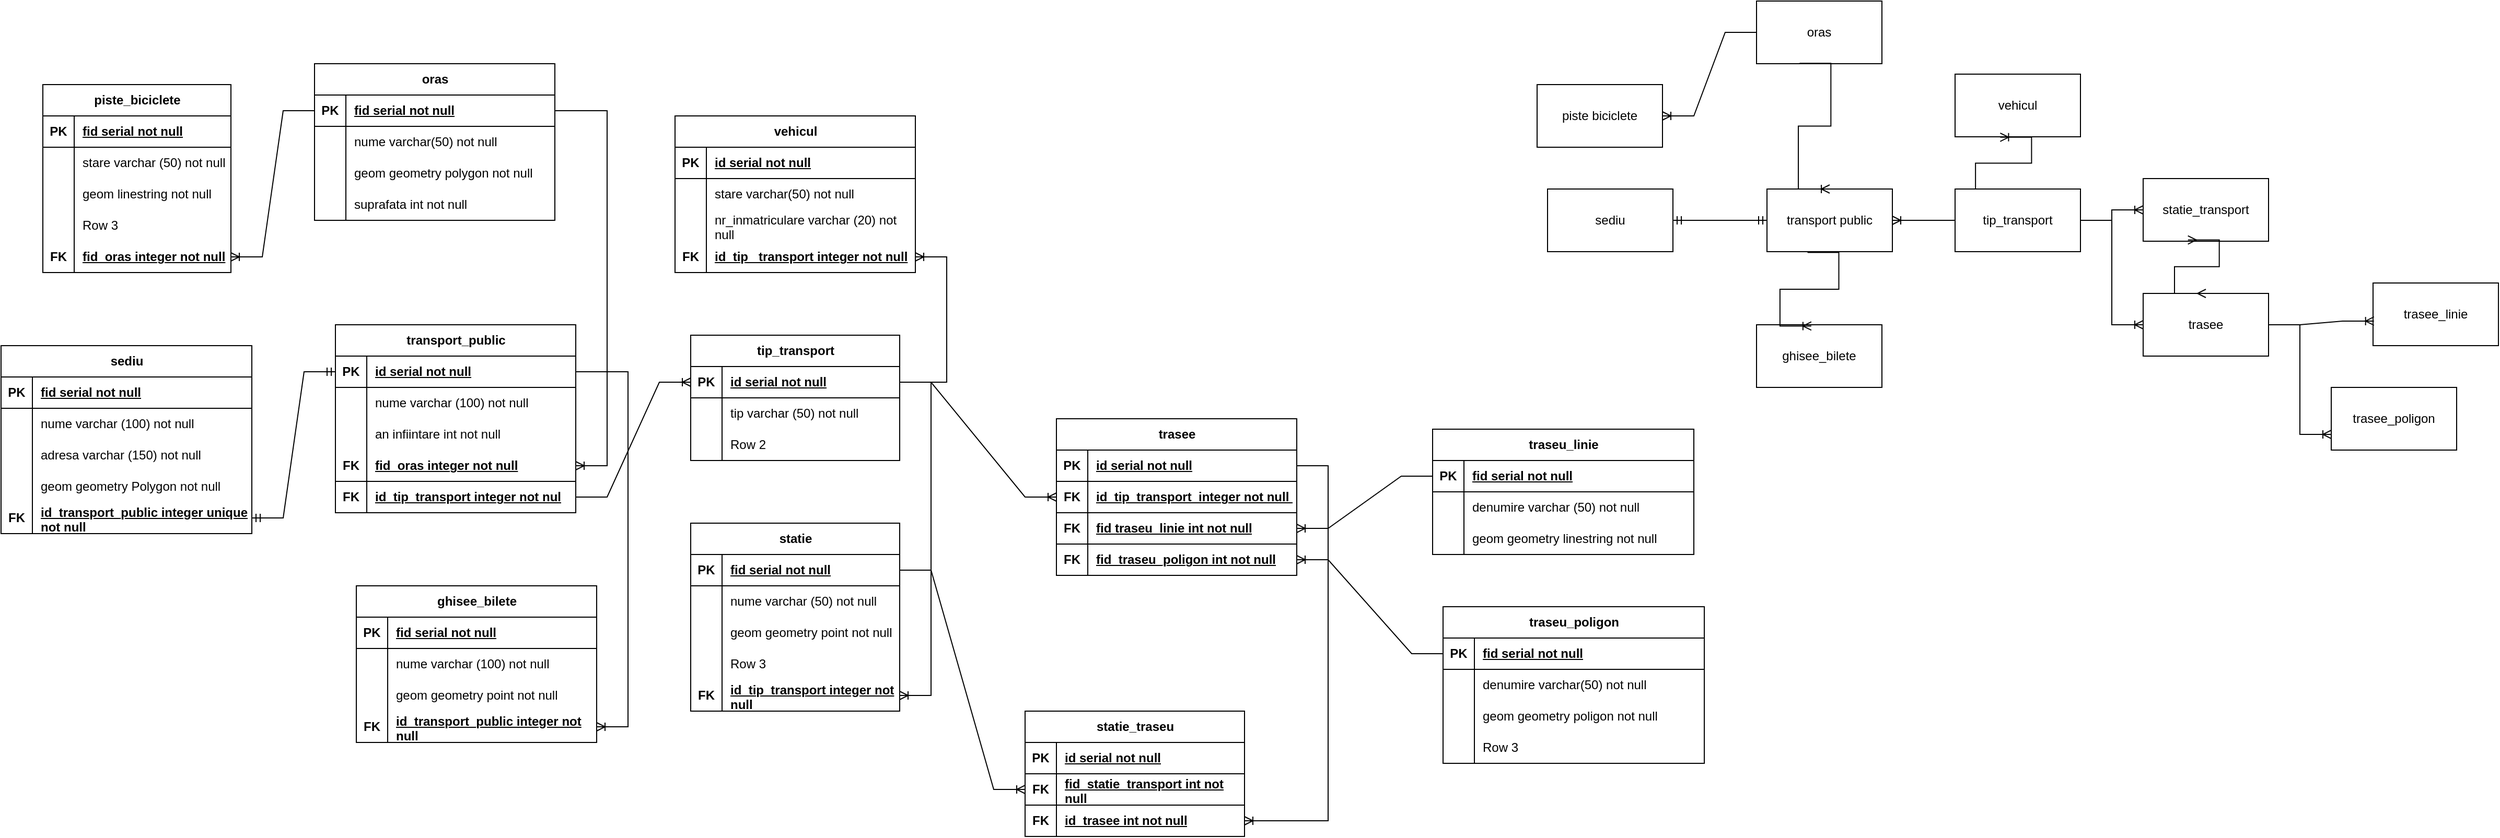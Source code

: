 <mxfile version="27.1.6">
  <diagram name="Page-1" id="oe87T4U5GPsznFJsROsf">
    <mxGraphModel dx="1507" dy="660" grid="1" gridSize="10" guides="1" tooltips="1" connect="1" arrows="1" fold="1" page="1" pageScale="1" pageWidth="850" pageHeight="1100" math="0" shadow="0">
      <root>
        <mxCell id="0" />
        <mxCell id="1" parent="0" />
        <mxCell id="PSgvz7MbhkcrTcucV8w6-1" value="oras" style="rounded=0;whiteSpace=wrap;html=1;" vertex="1" parent="1">
          <mxGeometry x="2140" y="280" width="120" height="60" as="geometry" />
        </mxCell>
        <mxCell id="PSgvz7MbhkcrTcucV8w6-2" value="transport public" style="rounded=0;whiteSpace=wrap;html=1;" vertex="1" parent="1">
          <mxGeometry x="2150" y="460" width="120" height="60" as="geometry" />
        </mxCell>
        <mxCell id="PSgvz7MbhkcrTcucV8w6-3" value="tip_transport" style="rounded=0;whiteSpace=wrap;html=1;" vertex="1" parent="1">
          <mxGeometry x="2330" y="460" width="120" height="60" as="geometry" />
        </mxCell>
        <mxCell id="PSgvz7MbhkcrTcucV8w6-4" value="statie_transport" style="rounded=0;whiteSpace=wrap;html=1;" vertex="1" parent="1">
          <mxGeometry x="2510" y="450" width="120" height="60" as="geometry" />
        </mxCell>
        <mxCell id="PSgvz7MbhkcrTcucV8w6-5" value="trasee" style="rounded=0;whiteSpace=wrap;html=1;" vertex="1" parent="1">
          <mxGeometry x="2510" y="560" width="120" height="60" as="geometry" />
        </mxCell>
        <mxCell id="PSgvz7MbhkcrTcucV8w6-6" value="" style="edgeStyle=entityRelationEdgeStyle;fontSize=12;html=1;endArrow=ERoneToMany;rounded=0;exitX=0.343;exitY=0.993;exitDx=0;exitDy=0;exitPerimeter=0;entryX=0.5;entryY=0;entryDx=0;entryDy=0;" edge="1" parent="1" source="PSgvz7MbhkcrTcucV8w6-1" target="PSgvz7MbhkcrTcucV8w6-2">
          <mxGeometry width="100" height="100" relative="1" as="geometry">
            <mxPoint x="2160" y="550" as="sourcePoint" />
            <mxPoint x="2260" y="450" as="targetPoint" />
          </mxGeometry>
        </mxCell>
        <mxCell id="PSgvz7MbhkcrTcucV8w6-7" value="" style="edgeStyle=entityRelationEdgeStyle;fontSize=12;html=1;endArrow=ERoneToMany;rounded=0;" edge="1" parent="1" source="PSgvz7MbhkcrTcucV8w6-3" target="PSgvz7MbhkcrTcucV8w6-2">
          <mxGeometry width="100" height="100" relative="1" as="geometry">
            <mxPoint x="2170" y="630" as="sourcePoint" />
            <mxPoint x="2270" y="530" as="targetPoint" />
          </mxGeometry>
        </mxCell>
        <mxCell id="PSgvz7MbhkcrTcucV8w6-8" value="" style="edgeStyle=entityRelationEdgeStyle;fontSize=12;html=1;endArrow=ERoneToMany;rounded=0;" edge="1" parent="1" source="PSgvz7MbhkcrTcucV8w6-3" target="PSgvz7MbhkcrTcucV8w6-4">
          <mxGeometry width="100" height="100" relative="1" as="geometry">
            <mxPoint x="2360" y="640" as="sourcePoint" />
            <mxPoint x="2460" y="540" as="targetPoint" />
          </mxGeometry>
        </mxCell>
        <mxCell id="PSgvz7MbhkcrTcucV8w6-9" value="" style="edgeStyle=entityRelationEdgeStyle;fontSize=12;html=1;endArrow=ERoneToMany;rounded=0;" edge="1" parent="1" source="PSgvz7MbhkcrTcucV8w6-3" target="PSgvz7MbhkcrTcucV8w6-5">
          <mxGeometry width="100" height="100" relative="1" as="geometry">
            <mxPoint x="2360" y="640" as="sourcePoint" />
            <mxPoint x="2460" y="540" as="targetPoint" />
            <Array as="points">
              <mxPoint x="2470" y="610" />
            </Array>
          </mxGeometry>
        </mxCell>
        <mxCell id="PSgvz7MbhkcrTcucV8w6-10" value="ghisee_bilete" style="rounded=0;whiteSpace=wrap;html=1;" vertex="1" parent="1">
          <mxGeometry x="2140" y="590" width="120" height="60" as="geometry" />
        </mxCell>
        <mxCell id="PSgvz7MbhkcrTcucV8w6-11" value="" style="edgeStyle=entityRelationEdgeStyle;fontSize=12;html=1;endArrow=ERoneToMany;rounded=0;exitX=0.323;exitY=1.013;exitDx=0;exitDy=0;exitPerimeter=0;entryX=0.437;entryY=0.02;entryDx=0;entryDy=0;entryPerimeter=0;" edge="1" parent="1" source="PSgvz7MbhkcrTcucV8w6-2" target="PSgvz7MbhkcrTcucV8w6-10">
          <mxGeometry width="100" height="100" relative="1" as="geometry">
            <mxPoint x="2360" y="640" as="sourcePoint" />
            <mxPoint x="2190" y="594" as="targetPoint" />
          </mxGeometry>
        </mxCell>
        <mxCell id="PSgvz7MbhkcrTcucV8w6-12" value="sediu" style="rounded=0;whiteSpace=wrap;html=1;" vertex="1" parent="1">
          <mxGeometry x="1940" y="460" width="120" height="60" as="geometry" />
        </mxCell>
        <mxCell id="PSgvz7MbhkcrTcucV8w6-13" value="" style="edgeStyle=entityRelationEdgeStyle;fontSize=12;html=1;endArrow=ERmany;startArrow=ERmany;rounded=0;exitX=0.357;exitY=0.98;exitDx=0;exitDy=0;exitPerimeter=0;entryX=0.5;entryY=0;entryDx=0;entryDy=0;" edge="1" parent="1" source="PSgvz7MbhkcrTcucV8w6-4" target="PSgvz7MbhkcrTcucV8w6-5">
          <mxGeometry width="100" height="100" relative="1" as="geometry">
            <mxPoint x="2360" y="640" as="sourcePoint" />
            <mxPoint x="2460" y="540" as="targetPoint" />
          </mxGeometry>
        </mxCell>
        <mxCell id="PSgvz7MbhkcrTcucV8w6-14" value="" style="edgeStyle=entityRelationEdgeStyle;fontSize=12;html=1;endArrow=ERmandOne;startArrow=ERmandOne;rounded=0;" edge="1" parent="1" source="PSgvz7MbhkcrTcucV8w6-12" target="PSgvz7MbhkcrTcucV8w6-2">
          <mxGeometry width="100" height="100" relative="1" as="geometry">
            <mxPoint x="2360" y="640" as="sourcePoint" />
            <mxPoint x="2460" y="540" as="targetPoint" />
          </mxGeometry>
        </mxCell>
        <mxCell id="PSgvz7MbhkcrTcucV8w6-15" value="piste biciclete" style="rounded=0;whiteSpace=wrap;html=1;" vertex="1" parent="1">
          <mxGeometry x="1930" y="360" width="120" height="60" as="geometry" />
        </mxCell>
        <mxCell id="PSgvz7MbhkcrTcucV8w6-16" value="" style="edgeStyle=entityRelationEdgeStyle;fontSize=12;html=1;endArrow=ERoneToMany;rounded=0;exitX=0;exitY=0.5;exitDx=0;exitDy=0;" edge="1" parent="1" source="PSgvz7MbhkcrTcucV8w6-1" target="PSgvz7MbhkcrTcucV8w6-15">
          <mxGeometry width="100" height="100" relative="1" as="geometry">
            <mxPoint x="2110" y="430" as="sourcePoint" />
            <mxPoint x="2210" y="330" as="targetPoint" />
          </mxGeometry>
        </mxCell>
        <mxCell id="PSgvz7MbhkcrTcucV8w6-17" value="vehicul" style="rounded=0;whiteSpace=wrap;html=1;" vertex="1" parent="1">
          <mxGeometry x="2330" y="350" width="120" height="60" as="geometry" />
        </mxCell>
        <mxCell id="PSgvz7MbhkcrTcucV8w6-18" value="" style="edgeStyle=entityRelationEdgeStyle;fontSize=12;html=1;endArrow=ERoneToMany;rounded=0;exitX=0.413;exitY=0;exitDx=0;exitDy=0;exitPerimeter=0;entryX=0.36;entryY=1.007;entryDx=0;entryDy=0;entryPerimeter=0;" edge="1" parent="1" source="PSgvz7MbhkcrTcucV8w6-3" target="PSgvz7MbhkcrTcucV8w6-17">
          <mxGeometry width="100" height="100" relative="1" as="geometry">
            <mxPoint x="2100" y="580" as="sourcePoint" />
            <mxPoint x="2200" y="480" as="targetPoint" />
          </mxGeometry>
        </mxCell>
        <mxCell id="PSgvz7MbhkcrTcucV8w6-23" value="oras" style="shape=table;startSize=30;container=1;collapsible=1;childLayout=tableLayout;fixedRows=1;rowLines=0;fontStyle=1;align=center;resizeLast=1;html=1;" vertex="1" parent="1">
          <mxGeometry x="760" y="340" width="230" height="150" as="geometry" />
        </mxCell>
        <mxCell id="PSgvz7MbhkcrTcucV8w6-24" value="" style="shape=tableRow;horizontal=0;startSize=0;swimlaneHead=0;swimlaneBody=0;fillColor=none;collapsible=0;dropTarget=0;points=[[0,0.5],[1,0.5]];portConstraint=eastwest;top=0;left=0;right=0;bottom=1;" vertex="1" parent="PSgvz7MbhkcrTcucV8w6-23">
          <mxGeometry y="30" width="230" height="30" as="geometry" />
        </mxCell>
        <mxCell id="PSgvz7MbhkcrTcucV8w6-25" value="PK" style="shape=partialRectangle;connectable=0;fillColor=none;top=0;left=0;bottom=0;right=0;fontStyle=1;overflow=hidden;whiteSpace=wrap;html=1;" vertex="1" parent="PSgvz7MbhkcrTcucV8w6-24">
          <mxGeometry width="30" height="30" as="geometry">
            <mxRectangle width="30" height="30" as="alternateBounds" />
          </mxGeometry>
        </mxCell>
        <mxCell id="PSgvz7MbhkcrTcucV8w6-26" value="fid serial not null" style="shape=partialRectangle;connectable=0;fillColor=none;top=0;left=0;bottom=0;right=0;align=left;spacingLeft=6;fontStyle=5;overflow=hidden;whiteSpace=wrap;html=1;" vertex="1" parent="PSgvz7MbhkcrTcucV8w6-24">
          <mxGeometry x="30" width="200" height="30" as="geometry">
            <mxRectangle width="200" height="30" as="alternateBounds" />
          </mxGeometry>
        </mxCell>
        <mxCell id="PSgvz7MbhkcrTcucV8w6-27" value="" style="shape=tableRow;horizontal=0;startSize=0;swimlaneHead=0;swimlaneBody=0;fillColor=none;collapsible=0;dropTarget=0;points=[[0,0.5],[1,0.5]];portConstraint=eastwest;top=0;left=0;right=0;bottom=0;" vertex="1" parent="PSgvz7MbhkcrTcucV8w6-23">
          <mxGeometry y="60" width="230" height="30" as="geometry" />
        </mxCell>
        <mxCell id="PSgvz7MbhkcrTcucV8w6-28" value="" style="shape=partialRectangle;connectable=0;fillColor=none;top=0;left=0;bottom=0;right=0;editable=1;overflow=hidden;whiteSpace=wrap;html=1;" vertex="1" parent="PSgvz7MbhkcrTcucV8w6-27">
          <mxGeometry width="30" height="30" as="geometry">
            <mxRectangle width="30" height="30" as="alternateBounds" />
          </mxGeometry>
        </mxCell>
        <mxCell id="PSgvz7MbhkcrTcucV8w6-29" value="nume varchar(50) not null" style="shape=partialRectangle;connectable=0;fillColor=none;top=0;left=0;bottom=0;right=0;align=left;spacingLeft=6;overflow=hidden;whiteSpace=wrap;html=1;" vertex="1" parent="PSgvz7MbhkcrTcucV8w6-27">
          <mxGeometry x="30" width="200" height="30" as="geometry">
            <mxRectangle width="200" height="30" as="alternateBounds" />
          </mxGeometry>
        </mxCell>
        <mxCell id="PSgvz7MbhkcrTcucV8w6-30" value="" style="shape=tableRow;horizontal=0;startSize=0;swimlaneHead=0;swimlaneBody=0;fillColor=none;collapsible=0;dropTarget=0;points=[[0,0.5],[1,0.5]];portConstraint=eastwest;top=0;left=0;right=0;bottom=0;" vertex="1" parent="PSgvz7MbhkcrTcucV8w6-23">
          <mxGeometry y="90" width="230" height="30" as="geometry" />
        </mxCell>
        <mxCell id="PSgvz7MbhkcrTcucV8w6-31" value="" style="shape=partialRectangle;connectable=0;fillColor=none;top=0;left=0;bottom=0;right=0;editable=1;overflow=hidden;whiteSpace=wrap;html=1;" vertex="1" parent="PSgvz7MbhkcrTcucV8w6-30">
          <mxGeometry width="30" height="30" as="geometry">
            <mxRectangle width="30" height="30" as="alternateBounds" />
          </mxGeometry>
        </mxCell>
        <mxCell id="PSgvz7MbhkcrTcucV8w6-32" value="geom geometry polygon not null" style="shape=partialRectangle;connectable=0;fillColor=none;top=0;left=0;bottom=0;right=0;align=left;spacingLeft=6;overflow=hidden;whiteSpace=wrap;html=1;" vertex="1" parent="PSgvz7MbhkcrTcucV8w6-30">
          <mxGeometry x="30" width="200" height="30" as="geometry">
            <mxRectangle width="200" height="30" as="alternateBounds" />
          </mxGeometry>
        </mxCell>
        <mxCell id="PSgvz7MbhkcrTcucV8w6-33" value="" style="shape=tableRow;horizontal=0;startSize=0;swimlaneHead=0;swimlaneBody=0;fillColor=none;collapsible=0;dropTarget=0;points=[[0,0.5],[1,0.5]];portConstraint=eastwest;top=0;left=0;right=0;bottom=0;" vertex="1" parent="PSgvz7MbhkcrTcucV8w6-23">
          <mxGeometry y="120" width="230" height="30" as="geometry" />
        </mxCell>
        <mxCell id="PSgvz7MbhkcrTcucV8w6-34" value="" style="shape=partialRectangle;connectable=0;fillColor=none;top=0;left=0;bottom=0;right=0;editable=1;overflow=hidden;whiteSpace=wrap;html=1;" vertex="1" parent="PSgvz7MbhkcrTcucV8w6-33">
          <mxGeometry width="30" height="30" as="geometry">
            <mxRectangle width="30" height="30" as="alternateBounds" />
          </mxGeometry>
        </mxCell>
        <mxCell id="PSgvz7MbhkcrTcucV8w6-35" value="suprafata int not null" style="shape=partialRectangle;connectable=0;fillColor=none;top=0;left=0;bottom=0;right=0;align=left;spacingLeft=6;overflow=hidden;whiteSpace=wrap;html=1;" vertex="1" parent="PSgvz7MbhkcrTcucV8w6-33">
          <mxGeometry x="30" width="200" height="30" as="geometry">
            <mxRectangle width="200" height="30" as="alternateBounds" />
          </mxGeometry>
        </mxCell>
        <mxCell id="PSgvz7MbhkcrTcucV8w6-36" value="piste_biciclete" style="shape=table;startSize=30;container=1;collapsible=1;childLayout=tableLayout;fixedRows=1;rowLines=0;fontStyle=1;align=center;resizeLast=1;html=1;" vertex="1" parent="1">
          <mxGeometry x="500" y="360" width="180" height="180" as="geometry" />
        </mxCell>
        <mxCell id="PSgvz7MbhkcrTcucV8w6-37" value="" style="shape=tableRow;horizontal=0;startSize=0;swimlaneHead=0;swimlaneBody=0;fillColor=none;collapsible=0;dropTarget=0;points=[[0,0.5],[1,0.5]];portConstraint=eastwest;top=0;left=0;right=0;bottom=1;" vertex="1" parent="PSgvz7MbhkcrTcucV8w6-36">
          <mxGeometry y="30" width="180" height="30" as="geometry" />
        </mxCell>
        <mxCell id="PSgvz7MbhkcrTcucV8w6-38" value="PK" style="shape=partialRectangle;connectable=0;fillColor=none;top=0;left=0;bottom=0;right=0;fontStyle=1;overflow=hidden;whiteSpace=wrap;html=1;" vertex="1" parent="PSgvz7MbhkcrTcucV8w6-37">
          <mxGeometry width="30" height="30" as="geometry">
            <mxRectangle width="30" height="30" as="alternateBounds" />
          </mxGeometry>
        </mxCell>
        <mxCell id="PSgvz7MbhkcrTcucV8w6-39" value="fid serial not null" style="shape=partialRectangle;connectable=0;fillColor=none;top=0;left=0;bottom=0;right=0;align=left;spacingLeft=6;fontStyle=5;overflow=hidden;whiteSpace=wrap;html=1;" vertex="1" parent="PSgvz7MbhkcrTcucV8w6-37">
          <mxGeometry x="30" width="150" height="30" as="geometry">
            <mxRectangle width="150" height="30" as="alternateBounds" />
          </mxGeometry>
        </mxCell>
        <mxCell id="PSgvz7MbhkcrTcucV8w6-40" value="" style="shape=tableRow;horizontal=0;startSize=0;swimlaneHead=0;swimlaneBody=0;fillColor=none;collapsible=0;dropTarget=0;points=[[0,0.5],[1,0.5]];portConstraint=eastwest;top=0;left=0;right=0;bottom=0;" vertex="1" parent="PSgvz7MbhkcrTcucV8w6-36">
          <mxGeometry y="60" width="180" height="30" as="geometry" />
        </mxCell>
        <mxCell id="PSgvz7MbhkcrTcucV8w6-41" value="" style="shape=partialRectangle;connectable=0;fillColor=none;top=0;left=0;bottom=0;right=0;editable=1;overflow=hidden;whiteSpace=wrap;html=1;" vertex="1" parent="PSgvz7MbhkcrTcucV8w6-40">
          <mxGeometry width="30" height="30" as="geometry">
            <mxRectangle width="30" height="30" as="alternateBounds" />
          </mxGeometry>
        </mxCell>
        <mxCell id="PSgvz7MbhkcrTcucV8w6-42" value="stare varchar (50) not null" style="shape=partialRectangle;connectable=0;fillColor=none;top=0;left=0;bottom=0;right=0;align=left;spacingLeft=6;overflow=hidden;whiteSpace=wrap;html=1;" vertex="1" parent="PSgvz7MbhkcrTcucV8w6-40">
          <mxGeometry x="30" width="150" height="30" as="geometry">
            <mxRectangle width="150" height="30" as="alternateBounds" />
          </mxGeometry>
        </mxCell>
        <mxCell id="PSgvz7MbhkcrTcucV8w6-43" value="" style="shape=tableRow;horizontal=0;startSize=0;swimlaneHead=0;swimlaneBody=0;fillColor=none;collapsible=0;dropTarget=0;points=[[0,0.5],[1,0.5]];portConstraint=eastwest;top=0;left=0;right=0;bottom=0;" vertex="1" parent="PSgvz7MbhkcrTcucV8w6-36">
          <mxGeometry y="90" width="180" height="30" as="geometry" />
        </mxCell>
        <mxCell id="PSgvz7MbhkcrTcucV8w6-44" value="" style="shape=partialRectangle;connectable=0;fillColor=none;top=0;left=0;bottom=0;right=0;editable=1;overflow=hidden;whiteSpace=wrap;html=1;" vertex="1" parent="PSgvz7MbhkcrTcucV8w6-43">
          <mxGeometry width="30" height="30" as="geometry">
            <mxRectangle width="30" height="30" as="alternateBounds" />
          </mxGeometry>
        </mxCell>
        <mxCell id="PSgvz7MbhkcrTcucV8w6-45" value="geom linestring not null" style="shape=partialRectangle;connectable=0;fillColor=none;top=0;left=0;bottom=0;right=0;align=left;spacingLeft=6;overflow=hidden;whiteSpace=wrap;html=1;" vertex="1" parent="PSgvz7MbhkcrTcucV8w6-43">
          <mxGeometry x="30" width="150" height="30" as="geometry">
            <mxRectangle width="150" height="30" as="alternateBounds" />
          </mxGeometry>
        </mxCell>
        <mxCell id="PSgvz7MbhkcrTcucV8w6-46" value="" style="shape=tableRow;horizontal=0;startSize=0;swimlaneHead=0;swimlaneBody=0;fillColor=none;collapsible=0;dropTarget=0;points=[[0,0.5],[1,0.5]];portConstraint=eastwest;top=0;left=0;right=0;bottom=0;" vertex="1" parent="PSgvz7MbhkcrTcucV8w6-36">
          <mxGeometry y="120" width="180" height="30" as="geometry" />
        </mxCell>
        <mxCell id="PSgvz7MbhkcrTcucV8w6-47" value="" style="shape=partialRectangle;connectable=0;fillColor=none;top=0;left=0;bottom=0;right=0;editable=1;overflow=hidden;whiteSpace=wrap;html=1;" vertex="1" parent="PSgvz7MbhkcrTcucV8w6-46">
          <mxGeometry width="30" height="30" as="geometry">
            <mxRectangle width="30" height="30" as="alternateBounds" />
          </mxGeometry>
        </mxCell>
        <mxCell id="PSgvz7MbhkcrTcucV8w6-48" value="Row 3" style="shape=partialRectangle;connectable=0;fillColor=none;top=0;left=0;bottom=0;right=0;align=left;spacingLeft=6;overflow=hidden;whiteSpace=wrap;html=1;" vertex="1" parent="PSgvz7MbhkcrTcucV8w6-46">
          <mxGeometry x="30" width="150" height="30" as="geometry">
            <mxRectangle width="150" height="30" as="alternateBounds" />
          </mxGeometry>
        </mxCell>
        <mxCell id="PSgvz7MbhkcrTcucV8w6-49" value="" style="shape=tableRow;horizontal=0;startSize=0;swimlaneHead=0;swimlaneBody=0;fillColor=none;collapsible=0;dropTarget=0;points=[[0,0.5],[1,0.5]];portConstraint=eastwest;top=0;left=0;right=0;bottom=1;" vertex="1" parent="PSgvz7MbhkcrTcucV8w6-36">
          <mxGeometry y="150" width="180" height="30" as="geometry" />
        </mxCell>
        <mxCell id="PSgvz7MbhkcrTcucV8w6-50" value="FK" style="shape=partialRectangle;connectable=0;fillColor=none;top=0;left=0;bottom=0;right=0;fontStyle=1;overflow=hidden;whiteSpace=wrap;html=1;" vertex="1" parent="PSgvz7MbhkcrTcucV8w6-49">
          <mxGeometry width="30" height="30" as="geometry">
            <mxRectangle width="30" height="30" as="alternateBounds" />
          </mxGeometry>
        </mxCell>
        <mxCell id="PSgvz7MbhkcrTcucV8w6-51" value="fid_oras integer not null" style="shape=partialRectangle;connectable=0;fillColor=none;top=0;left=0;bottom=0;right=0;align=left;spacingLeft=6;fontStyle=5;overflow=hidden;whiteSpace=wrap;html=1;" vertex="1" parent="PSgvz7MbhkcrTcucV8w6-49">
          <mxGeometry x="30" width="150" height="30" as="geometry">
            <mxRectangle width="150" height="30" as="alternateBounds" />
          </mxGeometry>
        </mxCell>
        <mxCell id="PSgvz7MbhkcrTcucV8w6-52" value="" style="edgeStyle=entityRelationEdgeStyle;fontSize=12;html=1;endArrow=ERoneToMany;rounded=0;" edge="1" parent="1" source="PSgvz7MbhkcrTcucV8w6-24" target="PSgvz7MbhkcrTcucV8w6-49">
          <mxGeometry width="100" height="100" relative="1" as="geometry">
            <mxPoint x="1070" y="600" as="sourcePoint" />
            <mxPoint x="1170" y="500" as="targetPoint" />
          </mxGeometry>
        </mxCell>
        <mxCell id="PSgvz7MbhkcrTcucV8w6-53" value="transport_public" style="shape=table;startSize=30;container=1;collapsible=1;childLayout=tableLayout;fixedRows=1;rowLines=0;fontStyle=1;align=center;resizeLast=1;html=1;" vertex="1" parent="1">
          <mxGeometry x="780" y="590" width="230" height="180" as="geometry" />
        </mxCell>
        <mxCell id="PSgvz7MbhkcrTcucV8w6-54" value="" style="shape=tableRow;horizontal=0;startSize=0;swimlaneHead=0;swimlaneBody=0;fillColor=none;collapsible=0;dropTarget=0;points=[[0,0.5],[1,0.5]];portConstraint=eastwest;top=0;left=0;right=0;bottom=1;" vertex="1" parent="PSgvz7MbhkcrTcucV8w6-53">
          <mxGeometry y="30" width="230" height="30" as="geometry" />
        </mxCell>
        <mxCell id="PSgvz7MbhkcrTcucV8w6-55" value="PK" style="shape=partialRectangle;connectable=0;fillColor=none;top=0;left=0;bottom=0;right=0;fontStyle=1;overflow=hidden;whiteSpace=wrap;html=1;" vertex="1" parent="PSgvz7MbhkcrTcucV8w6-54">
          <mxGeometry width="30" height="30" as="geometry">
            <mxRectangle width="30" height="30" as="alternateBounds" />
          </mxGeometry>
        </mxCell>
        <mxCell id="PSgvz7MbhkcrTcucV8w6-56" value="id serial not null" style="shape=partialRectangle;connectable=0;fillColor=none;top=0;left=0;bottom=0;right=0;align=left;spacingLeft=6;fontStyle=5;overflow=hidden;whiteSpace=wrap;html=1;" vertex="1" parent="PSgvz7MbhkcrTcucV8w6-54">
          <mxGeometry x="30" width="200" height="30" as="geometry">
            <mxRectangle width="200" height="30" as="alternateBounds" />
          </mxGeometry>
        </mxCell>
        <mxCell id="PSgvz7MbhkcrTcucV8w6-57" value="" style="shape=tableRow;horizontal=0;startSize=0;swimlaneHead=0;swimlaneBody=0;fillColor=none;collapsible=0;dropTarget=0;points=[[0,0.5],[1,0.5]];portConstraint=eastwest;top=0;left=0;right=0;bottom=0;" vertex="1" parent="PSgvz7MbhkcrTcucV8w6-53">
          <mxGeometry y="60" width="230" height="30" as="geometry" />
        </mxCell>
        <mxCell id="PSgvz7MbhkcrTcucV8w6-58" value="" style="shape=partialRectangle;connectable=0;fillColor=none;top=0;left=0;bottom=0;right=0;editable=1;overflow=hidden;whiteSpace=wrap;html=1;" vertex="1" parent="PSgvz7MbhkcrTcucV8w6-57">
          <mxGeometry width="30" height="30" as="geometry">
            <mxRectangle width="30" height="30" as="alternateBounds" />
          </mxGeometry>
        </mxCell>
        <mxCell id="PSgvz7MbhkcrTcucV8w6-59" value="nume varchar (100) not null" style="shape=partialRectangle;connectable=0;fillColor=none;top=0;left=0;bottom=0;right=0;align=left;spacingLeft=6;overflow=hidden;whiteSpace=wrap;html=1;" vertex="1" parent="PSgvz7MbhkcrTcucV8w6-57">
          <mxGeometry x="30" width="200" height="30" as="geometry">
            <mxRectangle width="200" height="30" as="alternateBounds" />
          </mxGeometry>
        </mxCell>
        <mxCell id="PSgvz7MbhkcrTcucV8w6-63" value="" style="shape=tableRow;horizontal=0;startSize=0;swimlaneHead=0;swimlaneBody=0;fillColor=none;collapsible=0;dropTarget=0;points=[[0,0.5],[1,0.5]];portConstraint=eastwest;top=0;left=0;right=0;bottom=0;" vertex="1" parent="PSgvz7MbhkcrTcucV8w6-53">
          <mxGeometry y="90" width="230" height="30" as="geometry" />
        </mxCell>
        <mxCell id="PSgvz7MbhkcrTcucV8w6-64" value="" style="shape=partialRectangle;connectable=0;fillColor=none;top=0;left=0;bottom=0;right=0;editable=1;overflow=hidden;whiteSpace=wrap;html=1;" vertex="1" parent="PSgvz7MbhkcrTcucV8w6-63">
          <mxGeometry width="30" height="30" as="geometry">
            <mxRectangle width="30" height="30" as="alternateBounds" />
          </mxGeometry>
        </mxCell>
        <mxCell id="PSgvz7MbhkcrTcucV8w6-65" value="an infiintare int not null" style="shape=partialRectangle;connectable=0;fillColor=none;top=0;left=0;bottom=0;right=0;align=left;spacingLeft=6;overflow=hidden;whiteSpace=wrap;html=1;" vertex="1" parent="PSgvz7MbhkcrTcucV8w6-63">
          <mxGeometry x="30" width="200" height="30" as="geometry">
            <mxRectangle width="200" height="30" as="alternateBounds" />
          </mxGeometry>
        </mxCell>
        <mxCell id="PSgvz7MbhkcrTcucV8w6-66" value="" style="shape=tableRow;horizontal=0;startSize=0;swimlaneHead=0;swimlaneBody=0;fillColor=none;collapsible=0;dropTarget=0;points=[[0,0.5],[1,0.5]];portConstraint=eastwest;top=0;left=0;right=0;bottom=1;" vertex="1" parent="PSgvz7MbhkcrTcucV8w6-53">
          <mxGeometry y="120" width="230" height="30" as="geometry" />
        </mxCell>
        <mxCell id="PSgvz7MbhkcrTcucV8w6-67" value="FK" style="shape=partialRectangle;connectable=0;fillColor=none;top=0;left=0;bottom=0;right=0;fontStyle=1;overflow=hidden;whiteSpace=wrap;html=1;" vertex="1" parent="PSgvz7MbhkcrTcucV8w6-66">
          <mxGeometry width="30" height="30" as="geometry">
            <mxRectangle width="30" height="30" as="alternateBounds" />
          </mxGeometry>
        </mxCell>
        <mxCell id="PSgvz7MbhkcrTcucV8w6-68" value="fid_oras integer not null" style="shape=partialRectangle;connectable=0;fillColor=none;top=0;left=0;bottom=0;right=0;align=left;spacingLeft=6;fontStyle=5;overflow=hidden;whiteSpace=wrap;html=1;" vertex="1" parent="PSgvz7MbhkcrTcucV8w6-66">
          <mxGeometry x="30" width="200" height="30" as="geometry">
            <mxRectangle width="200" height="30" as="alternateBounds" />
          </mxGeometry>
        </mxCell>
        <mxCell id="PSgvz7MbhkcrTcucV8w6-114" value="" style="shape=tableRow;horizontal=0;startSize=0;swimlaneHead=0;swimlaneBody=0;fillColor=none;collapsible=0;dropTarget=0;points=[[0,0.5],[1,0.5]];portConstraint=eastwest;top=0;left=0;right=0;bottom=1;" vertex="1" parent="PSgvz7MbhkcrTcucV8w6-53">
          <mxGeometry y="150" width="230" height="30" as="geometry" />
        </mxCell>
        <mxCell id="PSgvz7MbhkcrTcucV8w6-115" value="FK" style="shape=partialRectangle;connectable=0;fillColor=none;top=0;left=0;bottom=0;right=0;fontStyle=1;overflow=hidden;whiteSpace=wrap;html=1;" vertex="1" parent="PSgvz7MbhkcrTcucV8w6-114">
          <mxGeometry width="30" height="30" as="geometry">
            <mxRectangle width="30" height="30" as="alternateBounds" />
          </mxGeometry>
        </mxCell>
        <mxCell id="PSgvz7MbhkcrTcucV8w6-116" value="id_tip_transport integer not nul" style="shape=partialRectangle;connectable=0;fillColor=none;top=0;left=0;bottom=0;right=0;align=left;spacingLeft=6;fontStyle=5;overflow=hidden;whiteSpace=wrap;html=1;" vertex="1" parent="PSgvz7MbhkcrTcucV8w6-114">
          <mxGeometry x="30" width="200" height="30" as="geometry">
            <mxRectangle width="200" height="30" as="alternateBounds" />
          </mxGeometry>
        </mxCell>
        <mxCell id="PSgvz7MbhkcrTcucV8w6-69" value="" style="edgeStyle=entityRelationEdgeStyle;fontSize=12;html=1;endArrow=ERoneToMany;rounded=0;" edge="1" parent="1" source="PSgvz7MbhkcrTcucV8w6-24" target="PSgvz7MbhkcrTcucV8w6-66">
          <mxGeometry width="100" height="100" relative="1" as="geometry">
            <mxPoint x="1060" y="640" as="sourcePoint" />
            <mxPoint x="820" y="780" as="targetPoint" />
            <Array as="points">
              <mxPoint x="820" y="770" />
            </Array>
          </mxGeometry>
        </mxCell>
        <mxCell id="PSgvz7MbhkcrTcucV8w6-70" value="sediu" style="shape=table;startSize=30;container=1;collapsible=1;childLayout=tableLayout;fixedRows=1;rowLines=0;fontStyle=1;align=center;resizeLast=1;html=1;" vertex="1" parent="1">
          <mxGeometry x="460" y="610" width="240" height="180" as="geometry" />
        </mxCell>
        <mxCell id="PSgvz7MbhkcrTcucV8w6-71" value="" style="shape=tableRow;horizontal=0;startSize=0;swimlaneHead=0;swimlaneBody=0;fillColor=none;collapsible=0;dropTarget=0;points=[[0,0.5],[1,0.5]];portConstraint=eastwest;top=0;left=0;right=0;bottom=1;" vertex="1" parent="PSgvz7MbhkcrTcucV8w6-70">
          <mxGeometry y="30" width="240" height="30" as="geometry" />
        </mxCell>
        <mxCell id="PSgvz7MbhkcrTcucV8w6-72" value="PK" style="shape=partialRectangle;connectable=0;fillColor=none;top=0;left=0;bottom=0;right=0;fontStyle=1;overflow=hidden;whiteSpace=wrap;html=1;" vertex="1" parent="PSgvz7MbhkcrTcucV8w6-71">
          <mxGeometry width="30" height="30" as="geometry">
            <mxRectangle width="30" height="30" as="alternateBounds" />
          </mxGeometry>
        </mxCell>
        <mxCell id="PSgvz7MbhkcrTcucV8w6-73" value="fid serial not null" style="shape=partialRectangle;connectable=0;fillColor=none;top=0;left=0;bottom=0;right=0;align=left;spacingLeft=6;fontStyle=5;overflow=hidden;whiteSpace=wrap;html=1;" vertex="1" parent="PSgvz7MbhkcrTcucV8w6-71">
          <mxGeometry x="30" width="210" height="30" as="geometry">
            <mxRectangle width="210" height="30" as="alternateBounds" />
          </mxGeometry>
        </mxCell>
        <mxCell id="PSgvz7MbhkcrTcucV8w6-74" value="" style="shape=tableRow;horizontal=0;startSize=0;swimlaneHead=0;swimlaneBody=0;fillColor=none;collapsible=0;dropTarget=0;points=[[0,0.5],[1,0.5]];portConstraint=eastwest;top=0;left=0;right=0;bottom=0;" vertex="1" parent="PSgvz7MbhkcrTcucV8w6-70">
          <mxGeometry y="60" width="240" height="30" as="geometry" />
        </mxCell>
        <mxCell id="PSgvz7MbhkcrTcucV8w6-75" value="" style="shape=partialRectangle;connectable=0;fillColor=none;top=0;left=0;bottom=0;right=0;editable=1;overflow=hidden;whiteSpace=wrap;html=1;" vertex="1" parent="PSgvz7MbhkcrTcucV8w6-74">
          <mxGeometry width="30" height="30" as="geometry">
            <mxRectangle width="30" height="30" as="alternateBounds" />
          </mxGeometry>
        </mxCell>
        <mxCell id="PSgvz7MbhkcrTcucV8w6-76" value="nume varchar (100) not null" style="shape=partialRectangle;connectable=0;fillColor=none;top=0;left=0;bottom=0;right=0;align=left;spacingLeft=6;overflow=hidden;whiteSpace=wrap;html=1;" vertex="1" parent="PSgvz7MbhkcrTcucV8w6-74">
          <mxGeometry x="30" width="210" height="30" as="geometry">
            <mxRectangle width="210" height="30" as="alternateBounds" />
          </mxGeometry>
        </mxCell>
        <mxCell id="PSgvz7MbhkcrTcucV8w6-77" value="" style="shape=tableRow;horizontal=0;startSize=0;swimlaneHead=0;swimlaneBody=0;fillColor=none;collapsible=0;dropTarget=0;points=[[0,0.5],[1,0.5]];portConstraint=eastwest;top=0;left=0;right=0;bottom=0;" vertex="1" parent="PSgvz7MbhkcrTcucV8w6-70">
          <mxGeometry y="90" width="240" height="30" as="geometry" />
        </mxCell>
        <mxCell id="PSgvz7MbhkcrTcucV8w6-78" value="" style="shape=partialRectangle;connectable=0;fillColor=none;top=0;left=0;bottom=0;right=0;editable=1;overflow=hidden;whiteSpace=wrap;html=1;" vertex="1" parent="PSgvz7MbhkcrTcucV8w6-77">
          <mxGeometry width="30" height="30" as="geometry">
            <mxRectangle width="30" height="30" as="alternateBounds" />
          </mxGeometry>
        </mxCell>
        <mxCell id="PSgvz7MbhkcrTcucV8w6-79" value="adresa varchar (150) not null" style="shape=partialRectangle;connectable=0;fillColor=none;top=0;left=0;bottom=0;right=0;align=left;spacingLeft=6;overflow=hidden;whiteSpace=wrap;html=1;" vertex="1" parent="PSgvz7MbhkcrTcucV8w6-77">
          <mxGeometry x="30" width="210" height="30" as="geometry">
            <mxRectangle width="210" height="30" as="alternateBounds" />
          </mxGeometry>
        </mxCell>
        <mxCell id="PSgvz7MbhkcrTcucV8w6-80" value="" style="shape=tableRow;horizontal=0;startSize=0;swimlaneHead=0;swimlaneBody=0;fillColor=none;collapsible=0;dropTarget=0;points=[[0,0.5],[1,0.5]];portConstraint=eastwest;top=0;left=0;right=0;bottom=0;" vertex="1" parent="PSgvz7MbhkcrTcucV8w6-70">
          <mxGeometry y="120" width="240" height="30" as="geometry" />
        </mxCell>
        <mxCell id="PSgvz7MbhkcrTcucV8w6-81" value="" style="shape=partialRectangle;connectable=0;fillColor=none;top=0;left=0;bottom=0;right=0;editable=1;overflow=hidden;whiteSpace=wrap;html=1;" vertex="1" parent="PSgvz7MbhkcrTcucV8w6-80">
          <mxGeometry width="30" height="30" as="geometry">
            <mxRectangle width="30" height="30" as="alternateBounds" />
          </mxGeometry>
        </mxCell>
        <mxCell id="PSgvz7MbhkcrTcucV8w6-82" value="geom geometry Polygon not null" style="shape=partialRectangle;connectable=0;fillColor=none;top=0;left=0;bottom=0;right=0;align=left;spacingLeft=6;overflow=hidden;whiteSpace=wrap;html=1;" vertex="1" parent="PSgvz7MbhkcrTcucV8w6-80">
          <mxGeometry x="30" width="210" height="30" as="geometry">
            <mxRectangle width="210" height="30" as="alternateBounds" />
          </mxGeometry>
        </mxCell>
        <mxCell id="PSgvz7MbhkcrTcucV8w6-83" value="" style="shape=tableRow;horizontal=0;startSize=0;swimlaneHead=0;swimlaneBody=0;fillColor=none;collapsible=0;dropTarget=0;points=[[0,0.5],[1,0.5]];portConstraint=eastwest;top=0;left=0;right=0;bottom=1;" vertex="1" parent="PSgvz7MbhkcrTcucV8w6-70">
          <mxGeometry y="150" width="240" height="30" as="geometry" />
        </mxCell>
        <mxCell id="PSgvz7MbhkcrTcucV8w6-84" value="FK" style="shape=partialRectangle;connectable=0;fillColor=none;top=0;left=0;bottom=0;right=0;fontStyle=1;overflow=hidden;whiteSpace=wrap;html=1;" vertex="1" parent="PSgvz7MbhkcrTcucV8w6-83">
          <mxGeometry width="30" height="30" as="geometry">
            <mxRectangle width="30" height="30" as="alternateBounds" />
          </mxGeometry>
        </mxCell>
        <mxCell id="PSgvz7MbhkcrTcucV8w6-85" value="id_transport_public integer unique not null" style="shape=partialRectangle;connectable=0;fillColor=none;top=0;left=0;bottom=0;right=0;align=left;spacingLeft=6;fontStyle=5;overflow=hidden;whiteSpace=wrap;html=1;" vertex="1" parent="PSgvz7MbhkcrTcucV8w6-83">
          <mxGeometry x="30" width="210" height="30" as="geometry">
            <mxRectangle width="210" height="30" as="alternateBounds" />
          </mxGeometry>
        </mxCell>
        <mxCell id="PSgvz7MbhkcrTcucV8w6-86" value="" style="edgeStyle=entityRelationEdgeStyle;fontSize=12;html=1;endArrow=ERmandOne;startArrow=ERmandOne;rounded=0;entryX=0;entryY=0.5;entryDx=0;entryDy=0;" edge="1" parent="1" source="PSgvz7MbhkcrTcucV8w6-83" target="PSgvz7MbhkcrTcucV8w6-54">
          <mxGeometry width="100" height="100" relative="1" as="geometry">
            <mxPoint x="950" y="680" as="sourcePoint" />
            <mxPoint x="1050" y="580" as="targetPoint" />
          </mxGeometry>
        </mxCell>
        <mxCell id="PSgvz7MbhkcrTcucV8w6-87" value="ghisee_bilete" style="shape=table;startSize=30;container=1;collapsible=1;childLayout=tableLayout;fixedRows=1;rowLines=0;fontStyle=1;align=center;resizeLast=1;html=1;" vertex="1" parent="1">
          <mxGeometry x="800" y="840" width="230" height="150" as="geometry" />
        </mxCell>
        <mxCell id="PSgvz7MbhkcrTcucV8w6-88" value="" style="shape=tableRow;horizontal=0;startSize=0;swimlaneHead=0;swimlaneBody=0;fillColor=none;collapsible=0;dropTarget=0;points=[[0,0.5],[1,0.5]];portConstraint=eastwest;top=0;left=0;right=0;bottom=1;" vertex="1" parent="PSgvz7MbhkcrTcucV8w6-87">
          <mxGeometry y="30" width="230" height="30" as="geometry" />
        </mxCell>
        <mxCell id="PSgvz7MbhkcrTcucV8w6-89" value="PK" style="shape=partialRectangle;connectable=0;fillColor=none;top=0;left=0;bottom=0;right=0;fontStyle=1;overflow=hidden;whiteSpace=wrap;html=1;" vertex="1" parent="PSgvz7MbhkcrTcucV8w6-88">
          <mxGeometry width="30" height="30" as="geometry">
            <mxRectangle width="30" height="30" as="alternateBounds" />
          </mxGeometry>
        </mxCell>
        <mxCell id="PSgvz7MbhkcrTcucV8w6-90" value="fid serial not null" style="shape=partialRectangle;connectable=0;fillColor=none;top=0;left=0;bottom=0;right=0;align=left;spacingLeft=6;fontStyle=5;overflow=hidden;whiteSpace=wrap;html=1;" vertex="1" parent="PSgvz7MbhkcrTcucV8w6-88">
          <mxGeometry x="30" width="200" height="30" as="geometry">
            <mxRectangle width="200" height="30" as="alternateBounds" />
          </mxGeometry>
        </mxCell>
        <mxCell id="PSgvz7MbhkcrTcucV8w6-91" value="" style="shape=tableRow;horizontal=0;startSize=0;swimlaneHead=0;swimlaneBody=0;fillColor=none;collapsible=0;dropTarget=0;points=[[0,0.5],[1,0.5]];portConstraint=eastwest;top=0;left=0;right=0;bottom=0;" vertex="1" parent="PSgvz7MbhkcrTcucV8w6-87">
          <mxGeometry y="60" width="230" height="30" as="geometry" />
        </mxCell>
        <mxCell id="PSgvz7MbhkcrTcucV8w6-92" value="" style="shape=partialRectangle;connectable=0;fillColor=none;top=0;left=0;bottom=0;right=0;editable=1;overflow=hidden;whiteSpace=wrap;html=1;" vertex="1" parent="PSgvz7MbhkcrTcucV8w6-91">
          <mxGeometry width="30" height="30" as="geometry">
            <mxRectangle width="30" height="30" as="alternateBounds" />
          </mxGeometry>
        </mxCell>
        <mxCell id="PSgvz7MbhkcrTcucV8w6-93" value="nume varchar (100) not null" style="shape=partialRectangle;connectable=0;fillColor=none;top=0;left=0;bottom=0;right=0;align=left;spacingLeft=6;overflow=hidden;whiteSpace=wrap;html=1;" vertex="1" parent="PSgvz7MbhkcrTcucV8w6-91">
          <mxGeometry x="30" width="200" height="30" as="geometry">
            <mxRectangle width="200" height="30" as="alternateBounds" />
          </mxGeometry>
        </mxCell>
        <mxCell id="PSgvz7MbhkcrTcucV8w6-94" value="" style="shape=tableRow;horizontal=0;startSize=0;swimlaneHead=0;swimlaneBody=0;fillColor=none;collapsible=0;dropTarget=0;points=[[0,0.5],[1,0.5]];portConstraint=eastwest;top=0;left=0;right=0;bottom=0;" vertex="1" parent="PSgvz7MbhkcrTcucV8w6-87">
          <mxGeometry y="90" width="230" height="30" as="geometry" />
        </mxCell>
        <mxCell id="PSgvz7MbhkcrTcucV8w6-95" value="" style="shape=partialRectangle;connectable=0;fillColor=none;top=0;left=0;bottom=0;right=0;editable=1;overflow=hidden;whiteSpace=wrap;html=1;" vertex="1" parent="PSgvz7MbhkcrTcucV8w6-94">
          <mxGeometry width="30" height="30" as="geometry">
            <mxRectangle width="30" height="30" as="alternateBounds" />
          </mxGeometry>
        </mxCell>
        <mxCell id="PSgvz7MbhkcrTcucV8w6-96" value="geom geometry point not null" style="shape=partialRectangle;connectable=0;fillColor=none;top=0;left=0;bottom=0;right=0;align=left;spacingLeft=6;overflow=hidden;whiteSpace=wrap;html=1;" vertex="1" parent="PSgvz7MbhkcrTcucV8w6-94">
          <mxGeometry x="30" width="200" height="30" as="geometry">
            <mxRectangle width="200" height="30" as="alternateBounds" />
          </mxGeometry>
        </mxCell>
        <mxCell id="PSgvz7MbhkcrTcucV8w6-97" value="" style="shape=tableRow;horizontal=0;startSize=0;swimlaneHead=0;swimlaneBody=0;fillColor=none;collapsible=0;dropTarget=0;points=[[0,0.5],[1,0.5]];portConstraint=eastwest;top=0;left=0;right=0;bottom=1;" vertex="1" parent="PSgvz7MbhkcrTcucV8w6-87">
          <mxGeometry y="120" width="230" height="30" as="geometry" />
        </mxCell>
        <mxCell id="PSgvz7MbhkcrTcucV8w6-98" value="FK" style="shape=partialRectangle;connectable=0;fillColor=none;top=0;left=0;bottom=0;right=0;fontStyle=1;overflow=hidden;whiteSpace=wrap;html=1;" vertex="1" parent="PSgvz7MbhkcrTcucV8w6-97">
          <mxGeometry width="30" height="30" as="geometry">
            <mxRectangle width="30" height="30" as="alternateBounds" />
          </mxGeometry>
        </mxCell>
        <mxCell id="PSgvz7MbhkcrTcucV8w6-99" value="id_transport_public integer not null" style="shape=partialRectangle;connectable=0;fillColor=none;top=0;left=0;bottom=0;right=0;align=left;spacingLeft=6;fontStyle=5;overflow=hidden;whiteSpace=wrap;html=1;" vertex="1" parent="PSgvz7MbhkcrTcucV8w6-97">
          <mxGeometry x="30" width="200" height="30" as="geometry">
            <mxRectangle width="200" height="30" as="alternateBounds" />
          </mxGeometry>
        </mxCell>
        <mxCell id="PSgvz7MbhkcrTcucV8w6-100" value="" style="edgeStyle=entityRelationEdgeStyle;fontSize=12;html=1;endArrow=ERoneToMany;rounded=0;" edge="1" parent="1" source="PSgvz7MbhkcrTcucV8w6-54" target="PSgvz7MbhkcrTcucV8w6-97">
          <mxGeometry width="100" height="100" relative="1" as="geometry">
            <mxPoint x="970" y="910" as="sourcePoint" />
            <mxPoint x="1070" y="810" as="targetPoint" />
          </mxGeometry>
        </mxCell>
        <mxCell id="PSgvz7MbhkcrTcucV8w6-101" value="tip_transport" style="shape=table;startSize=30;container=1;collapsible=1;childLayout=tableLayout;fixedRows=1;rowLines=0;fontStyle=1;align=center;resizeLast=1;html=1;" vertex="1" parent="1">
          <mxGeometry x="1120" y="600" width="200" height="120" as="geometry" />
        </mxCell>
        <mxCell id="PSgvz7MbhkcrTcucV8w6-102" value="" style="shape=tableRow;horizontal=0;startSize=0;swimlaneHead=0;swimlaneBody=0;fillColor=none;collapsible=0;dropTarget=0;points=[[0,0.5],[1,0.5]];portConstraint=eastwest;top=0;left=0;right=0;bottom=1;" vertex="1" parent="PSgvz7MbhkcrTcucV8w6-101">
          <mxGeometry y="30" width="200" height="30" as="geometry" />
        </mxCell>
        <mxCell id="PSgvz7MbhkcrTcucV8w6-103" value="PK" style="shape=partialRectangle;connectable=0;fillColor=none;top=0;left=0;bottom=0;right=0;fontStyle=1;overflow=hidden;whiteSpace=wrap;html=1;" vertex="1" parent="PSgvz7MbhkcrTcucV8w6-102">
          <mxGeometry width="30" height="30" as="geometry">
            <mxRectangle width="30" height="30" as="alternateBounds" />
          </mxGeometry>
        </mxCell>
        <mxCell id="PSgvz7MbhkcrTcucV8w6-104" value="id serial not null" style="shape=partialRectangle;connectable=0;fillColor=none;top=0;left=0;bottom=0;right=0;align=left;spacingLeft=6;fontStyle=5;overflow=hidden;whiteSpace=wrap;html=1;" vertex="1" parent="PSgvz7MbhkcrTcucV8w6-102">
          <mxGeometry x="30" width="170" height="30" as="geometry">
            <mxRectangle width="170" height="30" as="alternateBounds" />
          </mxGeometry>
        </mxCell>
        <mxCell id="PSgvz7MbhkcrTcucV8w6-105" value="" style="shape=tableRow;horizontal=0;startSize=0;swimlaneHead=0;swimlaneBody=0;fillColor=none;collapsible=0;dropTarget=0;points=[[0,0.5],[1,0.5]];portConstraint=eastwest;top=0;left=0;right=0;bottom=0;" vertex="1" parent="PSgvz7MbhkcrTcucV8w6-101">
          <mxGeometry y="60" width="200" height="30" as="geometry" />
        </mxCell>
        <mxCell id="PSgvz7MbhkcrTcucV8w6-106" value="" style="shape=partialRectangle;connectable=0;fillColor=none;top=0;left=0;bottom=0;right=0;editable=1;overflow=hidden;whiteSpace=wrap;html=1;" vertex="1" parent="PSgvz7MbhkcrTcucV8w6-105">
          <mxGeometry width="30" height="30" as="geometry">
            <mxRectangle width="30" height="30" as="alternateBounds" />
          </mxGeometry>
        </mxCell>
        <mxCell id="PSgvz7MbhkcrTcucV8w6-107" value="tip varchar (50) not null" style="shape=partialRectangle;connectable=0;fillColor=none;top=0;left=0;bottom=0;right=0;align=left;spacingLeft=6;overflow=hidden;whiteSpace=wrap;html=1;" vertex="1" parent="PSgvz7MbhkcrTcucV8w6-105">
          <mxGeometry x="30" width="170" height="30" as="geometry">
            <mxRectangle width="170" height="30" as="alternateBounds" />
          </mxGeometry>
        </mxCell>
        <mxCell id="PSgvz7MbhkcrTcucV8w6-108" value="" style="shape=tableRow;horizontal=0;startSize=0;swimlaneHead=0;swimlaneBody=0;fillColor=none;collapsible=0;dropTarget=0;points=[[0,0.5],[1,0.5]];portConstraint=eastwest;top=0;left=0;right=0;bottom=0;" vertex="1" parent="PSgvz7MbhkcrTcucV8w6-101">
          <mxGeometry y="90" width="200" height="30" as="geometry" />
        </mxCell>
        <mxCell id="PSgvz7MbhkcrTcucV8w6-109" value="" style="shape=partialRectangle;connectable=0;fillColor=none;top=0;left=0;bottom=0;right=0;editable=1;overflow=hidden;whiteSpace=wrap;html=1;" vertex="1" parent="PSgvz7MbhkcrTcucV8w6-108">
          <mxGeometry width="30" height="30" as="geometry">
            <mxRectangle width="30" height="30" as="alternateBounds" />
          </mxGeometry>
        </mxCell>
        <mxCell id="PSgvz7MbhkcrTcucV8w6-110" value="Row 2" style="shape=partialRectangle;connectable=0;fillColor=none;top=0;left=0;bottom=0;right=0;align=left;spacingLeft=6;overflow=hidden;whiteSpace=wrap;html=1;" vertex="1" parent="PSgvz7MbhkcrTcucV8w6-108">
          <mxGeometry x="30" width="170" height="30" as="geometry">
            <mxRectangle width="170" height="30" as="alternateBounds" />
          </mxGeometry>
        </mxCell>
        <mxCell id="PSgvz7MbhkcrTcucV8w6-120" value="" style="edgeStyle=entityRelationEdgeStyle;fontSize=12;html=1;endArrow=ERoneToMany;rounded=0;" edge="1" parent="1" source="PSgvz7MbhkcrTcucV8w6-114" target="PSgvz7MbhkcrTcucV8w6-102">
          <mxGeometry width="100" height="100" relative="1" as="geometry">
            <mxPoint x="1090" y="670" as="sourcePoint" />
            <mxPoint x="1190" y="570" as="targetPoint" />
          </mxGeometry>
        </mxCell>
        <mxCell id="PSgvz7MbhkcrTcucV8w6-121" value="vehicul" style="shape=table;startSize=30;container=1;collapsible=1;childLayout=tableLayout;fixedRows=1;rowLines=0;fontStyle=1;align=center;resizeLast=1;html=1;" vertex="1" parent="1">
          <mxGeometry x="1105" y="390" width="230" height="150" as="geometry" />
        </mxCell>
        <mxCell id="PSgvz7MbhkcrTcucV8w6-122" value="" style="shape=tableRow;horizontal=0;startSize=0;swimlaneHead=0;swimlaneBody=0;fillColor=none;collapsible=0;dropTarget=0;points=[[0,0.5],[1,0.5]];portConstraint=eastwest;top=0;left=0;right=0;bottom=1;" vertex="1" parent="PSgvz7MbhkcrTcucV8w6-121">
          <mxGeometry y="30" width="230" height="30" as="geometry" />
        </mxCell>
        <mxCell id="PSgvz7MbhkcrTcucV8w6-123" value="PK" style="shape=partialRectangle;connectable=0;fillColor=none;top=0;left=0;bottom=0;right=0;fontStyle=1;overflow=hidden;whiteSpace=wrap;html=1;" vertex="1" parent="PSgvz7MbhkcrTcucV8w6-122">
          <mxGeometry width="30" height="30" as="geometry">
            <mxRectangle width="30" height="30" as="alternateBounds" />
          </mxGeometry>
        </mxCell>
        <mxCell id="PSgvz7MbhkcrTcucV8w6-124" value="id serial not null" style="shape=partialRectangle;connectable=0;fillColor=none;top=0;left=0;bottom=0;right=0;align=left;spacingLeft=6;fontStyle=5;overflow=hidden;whiteSpace=wrap;html=1;" vertex="1" parent="PSgvz7MbhkcrTcucV8w6-122">
          <mxGeometry x="30" width="200" height="30" as="geometry">
            <mxRectangle width="200" height="30" as="alternateBounds" />
          </mxGeometry>
        </mxCell>
        <mxCell id="PSgvz7MbhkcrTcucV8w6-125" value="" style="shape=tableRow;horizontal=0;startSize=0;swimlaneHead=0;swimlaneBody=0;fillColor=none;collapsible=0;dropTarget=0;points=[[0,0.5],[1,0.5]];portConstraint=eastwest;top=0;left=0;right=0;bottom=0;" vertex="1" parent="PSgvz7MbhkcrTcucV8w6-121">
          <mxGeometry y="60" width="230" height="30" as="geometry" />
        </mxCell>
        <mxCell id="PSgvz7MbhkcrTcucV8w6-126" value="" style="shape=partialRectangle;connectable=0;fillColor=none;top=0;left=0;bottom=0;right=0;editable=1;overflow=hidden;whiteSpace=wrap;html=1;" vertex="1" parent="PSgvz7MbhkcrTcucV8w6-125">
          <mxGeometry width="30" height="30" as="geometry">
            <mxRectangle width="30" height="30" as="alternateBounds" />
          </mxGeometry>
        </mxCell>
        <mxCell id="PSgvz7MbhkcrTcucV8w6-127" value="stare varchar(50) not null&amp;nbsp;" style="shape=partialRectangle;connectable=0;fillColor=none;top=0;left=0;bottom=0;right=0;align=left;spacingLeft=6;overflow=hidden;whiteSpace=wrap;html=1;" vertex="1" parent="PSgvz7MbhkcrTcucV8w6-125">
          <mxGeometry x="30" width="200" height="30" as="geometry">
            <mxRectangle width="200" height="30" as="alternateBounds" />
          </mxGeometry>
        </mxCell>
        <mxCell id="PSgvz7MbhkcrTcucV8w6-128" value="" style="shape=tableRow;horizontal=0;startSize=0;swimlaneHead=0;swimlaneBody=0;fillColor=none;collapsible=0;dropTarget=0;points=[[0,0.5],[1,0.5]];portConstraint=eastwest;top=0;left=0;right=0;bottom=0;" vertex="1" parent="PSgvz7MbhkcrTcucV8w6-121">
          <mxGeometry y="90" width="230" height="30" as="geometry" />
        </mxCell>
        <mxCell id="PSgvz7MbhkcrTcucV8w6-129" value="" style="shape=partialRectangle;connectable=0;fillColor=none;top=0;left=0;bottom=0;right=0;editable=1;overflow=hidden;whiteSpace=wrap;html=1;" vertex="1" parent="PSgvz7MbhkcrTcucV8w6-128">
          <mxGeometry width="30" height="30" as="geometry">
            <mxRectangle width="30" height="30" as="alternateBounds" />
          </mxGeometry>
        </mxCell>
        <mxCell id="PSgvz7MbhkcrTcucV8w6-130" value="nr_inmatriculare varchar (20) not null" style="shape=partialRectangle;connectable=0;fillColor=none;top=0;left=0;bottom=0;right=0;align=left;spacingLeft=6;overflow=hidden;whiteSpace=wrap;html=1;" vertex="1" parent="PSgvz7MbhkcrTcucV8w6-128">
          <mxGeometry x="30" width="200" height="30" as="geometry">
            <mxRectangle width="200" height="30" as="alternateBounds" />
          </mxGeometry>
        </mxCell>
        <mxCell id="PSgvz7MbhkcrTcucV8w6-134" value="" style="shape=tableRow;horizontal=0;startSize=0;swimlaneHead=0;swimlaneBody=0;fillColor=none;collapsible=0;dropTarget=0;points=[[0,0.5],[1,0.5]];portConstraint=eastwest;top=0;left=0;right=0;bottom=1;" vertex="1" parent="PSgvz7MbhkcrTcucV8w6-121">
          <mxGeometry y="120" width="230" height="30" as="geometry" />
        </mxCell>
        <mxCell id="PSgvz7MbhkcrTcucV8w6-135" value="FK" style="shape=partialRectangle;connectable=0;fillColor=none;top=0;left=0;bottom=0;right=0;fontStyle=1;overflow=hidden;whiteSpace=wrap;html=1;" vertex="1" parent="PSgvz7MbhkcrTcucV8w6-134">
          <mxGeometry width="30" height="30" as="geometry">
            <mxRectangle width="30" height="30" as="alternateBounds" />
          </mxGeometry>
        </mxCell>
        <mxCell id="PSgvz7MbhkcrTcucV8w6-136" value="id_tip _transport integer not null" style="shape=partialRectangle;connectable=0;fillColor=none;top=0;left=0;bottom=0;right=0;align=left;spacingLeft=6;fontStyle=5;overflow=hidden;whiteSpace=wrap;html=1;" vertex="1" parent="PSgvz7MbhkcrTcucV8w6-134">
          <mxGeometry x="30" width="200" height="30" as="geometry">
            <mxRectangle width="200" height="30" as="alternateBounds" />
          </mxGeometry>
        </mxCell>
        <mxCell id="PSgvz7MbhkcrTcucV8w6-137" value="" style="edgeStyle=entityRelationEdgeStyle;fontSize=12;html=1;endArrow=ERoneToMany;rounded=0;" edge="1" parent="1" source="PSgvz7MbhkcrTcucV8w6-102" target="PSgvz7MbhkcrTcucV8w6-134">
          <mxGeometry width="100" height="100" relative="1" as="geometry">
            <mxPoint x="1380" y="690" as="sourcePoint" />
            <mxPoint x="1480" y="590" as="targetPoint" />
          </mxGeometry>
        </mxCell>
        <mxCell id="PSgvz7MbhkcrTcucV8w6-138" value="statie" style="shape=table;startSize=30;container=1;collapsible=1;childLayout=tableLayout;fixedRows=1;rowLines=0;fontStyle=1;align=center;resizeLast=1;html=1;" vertex="1" parent="1">
          <mxGeometry x="1120" y="780" width="200" height="180" as="geometry" />
        </mxCell>
        <mxCell id="PSgvz7MbhkcrTcucV8w6-139" value="" style="shape=tableRow;horizontal=0;startSize=0;swimlaneHead=0;swimlaneBody=0;fillColor=none;collapsible=0;dropTarget=0;points=[[0,0.5],[1,0.5]];portConstraint=eastwest;top=0;left=0;right=0;bottom=1;" vertex="1" parent="PSgvz7MbhkcrTcucV8w6-138">
          <mxGeometry y="30" width="200" height="30" as="geometry" />
        </mxCell>
        <mxCell id="PSgvz7MbhkcrTcucV8w6-140" value="PK" style="shape=partialRectangle;connectable=0;fillColor=none;top=0;left=0;bottom=0;right=0;fontStyle=1;overflow=hidden;whiteSpace=wrap;html=1;" vertex="1" parent="PSgvz7MbhkcrTcucV8w6-139">
          <mxGeometry width="30" height="30" as="geometry">
            <mxRectangle width="30" height="30" as="alternateBounds" />
          </mxGeometry>
        </mxCell>
        <mxCell id="PSgvz7MbhkcrTcucV8w6-141" value="fid serial not null" style="shape=partialRectangle;connectable=0;fillColor=none;top=0;left=0;bottom=0;right=0;align=left;spacingLeft=6;fontStyle=5;overflow=hidden;whiteSpace=wrap;html=1;" vertex="1" parent="PSgvz7MbhkcrTcucV8w6-139">
          <mxGeometry x="30" width="170" height="30" as="geometry">
            <mxRectangle width="170" height="30" as="alternateBounds" />
          </mxGeometry>
        </mxCell>
        <mxCell id="PSgvz7MbhkcrTcucV8w6-142" value="" style="shape=tableRow;horizontal=0;startSize=0;swimlaneHead=0;swimlaneBody=0;fillColor=none;collapsible=0;dropTarget=0;points=[[0,0.5],[1,0.5]];portConstraint=eastwest;top=0;left=0;right=0;bottom=0;" vertex="1" parent="PSgvz7MbhkcrTcucV8w6-138">
          <mxGeometry y="60" width="200" height="30" as="geometry" />
        </mxCell>
        <mxCell id="PSgvz7MbhkcrTcucV8w6-143" value="" style="shape=partialRectangle;connectable=0;fillColor=none;top=0;left=0;bottom=0;right=0;editable=1;overflow=hidden;whiteSpace=wrap;html=1;" vertex="1" parent="PSgvz7MbhkcrTcucV8w6-142">
          <mxGeometry width="30" height="30" as="geometry">
            <mxRectangle width="30" height="30" as="alternateBounds" />
          </mxGeometry>
        </mxCell>
        <mxCell id="PSgvz7MbhkcrTcucV8w6-144" value="nume varchar (50) not null" style="shape=partialRectangle;connectable=0;fillColor=none;top=0;left=0;bottom=0;right=0;align=left;spacingLeft=6;overflow=hidden;whiteSpace=wrap;html=1;" vertex="1" parent="PSgvz7MbhkcrTcucV8w6-142">
          <mxGeometry x="30" width="170" height="30" as="geometry">
            <mxRectangle width="170" height="30" as="alternateBounds" />
          </mxGeometry>
        </mxCell>
        <mxCell id="PSgvz7MbhkcrTcucV8w6-145" value="" style="shape=tableRow;horizontal=0;startSize=0;swimlaneHead=0;swimlaneBody=0;fillColor=none;collapsible=0;dropTarget=0;points=[[0,0.5],[1,0.5]];portConstraint=eastwest;top=0;left=0;right=0;bottom=0;" vertex="1" parent="PSgvz7MbhkcrTcucV8w6-138">
          <mxGeometry y="90" width="200" height="30" as="geometry" />
        </mxCell>
        <mxCell id="PSgvz7MbhkcrTcucV8w6-146" value="" style="shape=partialRectangle;connectable=0;fillColor=none;top=0;left=0;bottom=0;right=0;editable=1;overflow=hidden;whiteSpace=wrap;html=1;" vertex="1" parent="PSgvz7MbhkcrTcucV8w6-145">
          <mxGeometry width="30" height="30" as="geometry">
            <mxRectangle width="30" height="30" as="alternateBounds" />
          </mxGeometry>
        </mxCell>
        <mxCell id="PSgvz7MbhkcrTcucV8w6-147" value="geom geometry point not null" style="shape=partialRectangle;connectable=0;fillColor=none;top=0;left=0;bottom=0;right=0;align=left;spacingLeft=6;overflow=hidden;whiteSpace=wrap;html=1;" vertex="1" parent="PSgvz7MbhkcrTcucV8w6-145">
          <mxGeometry x="30" width="170" height="30" as="geometry">
            <mxRectangle width="170" height="30" as="alternateBounds" />
          </mxGeometry>
        </mxCell>
        <mxCell id="PSgvz7MbhkcrTcucV8w6-148" value="" style="shape=tableRow;horizontal=0;startSize=0;swimlaneHead=0;swimlaneBody=0;fillColor=none;collapsible=0;dropTarget=0;points=[[0,0.5],[1,0.5]];portConstraint=eastwest;top=0;left=0;right=0;bottom=0;" vertex="1" parent="PSgvz7MbhkcrTcucV8w6-138">
          <mxGeometry y="120" width="200" height="30" as="geometry" />
        </mxCell>
        <mxCell id="PSgvz7MbhkcrTcucV8w6-149" value="" style="shape=partialRectangle;connectable=0;fillColor=none;top=0;left=0;bottom=0;right=0;editable=1;overflow=hidden;whiteSpace=wrap;html=1;" vertex="1" parent="PSgvz7MbhkcrTcucV8w6-148">
          <mxGeometry width="30" height="30" as="geometry">
            <mxRectangle width="30" height="30" as="alternateBounds" />
          </mxGeometry>
        </mxCell>
        <mxCell id="PSgvz7MbhkcrTcucV8w6-150" value="Row 3" style="shape=partialRectangle;connectable=0;fillColor=none;top=0;left=0;bottom=0;right=0;align=left;spacingLeft=6;overflow=hidden;whiteSpace=wrap;html=1;" vertex="1" parent="PSgvz7MbhkcrTcucV8w6-148">
          <mxGeometry x="30" width="170" height="30" as="geometry">
            <mxRectangle width="170" height="30" as="alternateBounds" />
          </mxGeometry>
        </mxCell>
        <mxCell id="PSgvz7MbhkcrTcucV8w6-164" value="" style="shape=tableRow;horizontal=0;startSize=0;swimlaneHead=0;swimlaneBody=0;fillColor=none;collapsible=0;dropTarget=0;points=[[0,0.5],[1,0.5]];portConstraint=eastwest;top=0;left=0;right=0;bottom=1;" vertex="1" parent="PSgvz7MbhkcrTcucV8w6-138">
          <mxGeometry y="150" width="200" height="30" as="geometry" />
        </mxCell>
        <mxCell id="PSgvz7MbhkcrTcucV8w6-165" value="FK" style="shape=partialRectangle;connectable=0;fillColor=none;top=0;left=0;bottom=0;right=0;fontStyle=1;overflow=hidden;whiteSpace=wrap;html=1;" vertex="1" parent="PSgvz7MbhkcrTcucV8w6-164">
          <mxGeometry width="30" height="30" as="geometry">
            <mxRectangle width="30" height="30" as="alternateBounds" />
          </mxGeometry>
        </mxCell>
        <mxCell id="PSgvz7MbhkcrTcucV8w6-166" value="id_tip_transport integer not null" style="shape=partialRectangle;connectable=0;fillColor=none;top=0;left=0;bottom=0;right=0;align=left;spacingLeft=6;fontStyle=5;overflow=hidden;whiteSpace=wrap;html=1;" vertex="1" parent="PSgvz7MbhkcrTcucV8w6-164">
          <mxGeometry x="30" width="170" height="30" as="geometry">
            <mxRectangle width="170" height="30" as="alternateBounds" />
          </mxGeometry>
        </mxCell>
        <mxCell id="PSgvz7MbhkcrTcucV8w6-167" value="" style="edgeStyle=entityRelationEdgeStyle;fontSize=12;html=1;endArrow=ERoneToMany;rounded=0;" edge="1" parent="1" source="PSgvz7MbhkcrTcucV8w6-102" target="PSgvz7MbhkcrTcucV8w6-164">
          <mxGeometry width="100" height="100" relative="1" as="geometry">
            <mxPoint x="1130" y="730" as="sourcePoint" />
            <mxPoint x="1230" y="630" as="targetPoint" />
          </mxGeometry>
        </mxCell>
        <mxCell id="PSgvz7MbhkcrTcucV8w6-168" value="trasee" style="shape=table;startSize=30;container=1;collapsible=1;childLayout=tableLayout;fixedRows=1;rowLines=0;fontStyle=1;align=center;resizeLast=1;html=1;" vertex="1" parent="1">
          <mxGeometry x="1470" y="680" width="230" height="150" as="geometry" />
        </mxCell>
        <mxCell id="PSgvz7MbhkcrTcucV8w6-169" value="" style="shape=tableRow;horizontal=0;startSize=0;swimlaneHead=0;swimlaneBody=0;fillColor=none;collapsible=0;dropTarget=0;points=[[0,0.5],[1,0.5]];portConstraint=eastwest;top=0;left=0;right=0;bottom=1;" vertex="1" parent="PSgvz7MbhkcrTcucV8w6-168">
          <mxGeometry y="30" width="230" height="30" as="geometry" />
        </mxCell>
        <mxCell id="PSgvz7MbhkcrTcucV8w6-170" value="PK" style="shape=partialRectangle;connectable=0;fillColor=none;top=0;left=0;bottom=0;right=0;fontStyle=1;overflow=hidden;whiteSpace=wrap;html=1;" vertex="1" parent="PSgvz7MbhkcrTcucV8w6-169">
          <mxGeometry width="30" height="30" as="geometry">
            <mxRectangle width="30" height="30" as="alternateBounds" />
          </mxGeometry>
        </mxCell>
        <mxCell id="PSgvz7MbhkcrTcucV8w6-171" value="id serial not null" style="shape=partialRectangle;connectable=0;fillColor=none;top=0;left=0;bottom=0;right=0;align=left;spacingLeft=6;fontStyle=5;overflow=hidden;whiteSpace=wrap;html=1;" vertex="1" parent="PSgvz7MbhkcrTcucV8w6-169">
          <mxGeometry x="30" width="200" height="30" as="geometry">
            <mxRectangle width="200" height="30" as="alternateBounds" />
          </mxGeometry>
        </mxCell>
        <mxCell id="PSgvz7MbhkcrTcucV8w6-181" value="" style="shape=tableRow;horizontal=0;startSize=0;swimlaneHead=0;swimlaneBody=0;fillColor=none;collapsible=0;dropTarget=0;points=[[0,0.5],[1,0.5]];portConstraint=eastwest;top=0;left=0;right=0;bottom=1;" vertex="1" parent="PSgvz7MbhkcrTcucV8w6-168">
          <mxGeometry y="60" width="230" height="30" as="geometry" />
        </mxCell>
        <mxCell id="PSgvz7MbhkcrTcucV8w6-182" value="FK" style="shape=partialRectangle;connectable=0;fillColor=none;top=0;left=0;bottom=0;right=0;fontStyle=1;overflow=hidden;whiteSpace=wrap;html=1;" vertex="1" parent="PSgvz7MbhkcrTcucV8w6-181">
          <mxGeometry width="30" height="30" as="geometry">
            <mxRectangle width="30" height="30" as="alternateBounds" />
          </mxGeometry>
        </mxCell>
        <mxCell id="PSgvz7MbhkcrTcucV8w6-183" value="id_tip_transport_integer not null&amp;nbsp;" style="shape=partialRectangle;connectable=0;fillColor=none;top=0;left=0;bottom=0;right=0;align=left;spacingLeft=6;fontStyle=5;overflow=hidden;whiteSpace=wrap;html=1;" vertex="1" parent="PSgvz7MbhkcrTcucV8w6-181">
          <mxGeometry x="30" width="200" height="30" as="geometry">
            <mxRectangle width="200" height="30" as="alternateBounds" />
          </mxGeometry>
        </mxCell>
        <mxCell id="PSgvz7MbhkcrTcucV8w6-292" value="" style="shape=tableRow;horizontal=0;startSize=0;swimlaneHead=0;swimlaneBody=0;fillColor=none;collapsible=0;dropTarget=0;points=[[0,0.5],[1,0.5]];portConstraint=eastwest;top=0;left=0;right=0;bottom=1;" vertex="1" parent="PSgvz7MbhkcrTcucV8w6-168">
          <mxGeometry y="90" width="230" height="30" as="geometry" />
        </mxCell>
        <mxCell id="PSgvz7MbhkcrTcucV8w6-293" value="FK" style="shape=partialRectangle;connectable=0;fillColor=none;top=0;left=0;bottom=0;right=0;fontStyle=1;overflow=hidden;whiteSpace=wrap;html=1;" vertex="1" parent="PSgvz7MbhkcrTcucV8w6-292">
          <mxGeometry width="30" height="30" as="geometry">
            <mxRectangle width="30" height="30" as="alternateBounds" />
          </mxGeometry>
        </mxCell>
        <mxCell id="PSgvz7MbhkcrTcucV8w6-294" value="fid traseu_linie int not null" style="shape=partialRectangle;connectable=0;fillColor=none;top=0;left=0;bottom=0;right=0;align=left;spacingLeft=6;fontStyle=5;overflow=hidden;whiteSpace=wrap;html=1;" vertex="1" parent="PSgvz7MbhkcrTcucV8w6-292">
          <mxGeometry x="30" width="200" height="30" as="geometry">
            <mxRectangle width="200" height="30" as="alternateBounds" />
          </mxGeometry>
        </mxCell>
        <mxCell id="PSgvz7MbhkcrTcucV8w6-295" value="" style="shape=tableRow;horizontal=0;startSize=0;swimlaneHead=0;swimlaneBody=0;fillColor=none;collapsible=0;dropTarget=0;points=[[0,0.5],[1,0.5]];portConstraint=eastwest;top=0;left=0;right=0;bottom=1;" vertex="1" parent="PSgvz7MbhkcrTcucV8w6-168">
          <mxGeometry y="120" width="230" height="30" as="geometry" />
        </mxCell>
        <mxCell id="PSgvz7MbhkcrTcucV8w6-296" value="FK" style="shape=partialRectangle;connectable=0;fillColor=none;top=0;left=0;bottom=0;right=0;fontStyle=1;overflow=hidden;whiteSpace=wrap;html=1;" vertex="1" parent="PSgvz7MbhkcrTcucV8w6-295">
          <mxGeometry width="30" height="30" as="geometry">
            <mxRectangle width="30" height="30" as="alternateBounds" />
          </mxGeometry>
        </mxCell>
        <mxCell id="PSgvz7MbhkcrTcucV8w6-297" value="fid_traseu_poligon int not null" style="shape=partialRectangle;connectable=0;fillColor=none;top=0;left=0;bottom=0;right=0;align=left;spacingLeft=6;fontStyle=5;overflow=hidden;whiteSpace=wrap;html=1;" vertex="1" parent="PSgvz7MbhkcrTcucV8w6-295">
          <mxGeometry x="30" width="200" height="30" as="geometry">
            <mxRectangle width="200" height="30" as="alternateBounds" />
          </mxGeometry>
        </mxCell>
        <mxCell id="PSgvz7MbhkcrTcucV8w6-184" value="" style="edgeStyle=entityRelationEdgeStyle;fontSize=12;html=1;endArrow=ERoneToMany;rounded=0;" edge="1" parent="1" source="PSgvz7MbhkcrTcucV8w6-102" target="PSgvz7MbhkcrTcucV8w6-181">
          <mxGeometry width="100" height="100" relative="1" as="geometry">
            <mxPoint x="1440" y="910" as="sourcePoint" />
            <mxPoint x="1540" y="810" as="targetPoint" />
          </mxGeometry>
        </mxCell>
        <mxCell id="PSgvz7MbhkcrTcucV8w6-214" value="statie_traseu" style="shape=table;startSize=30;container=1;collapsible=1;childLayout=tableLayout;fixedRows=1;rowLines=0;fontStyle=1;align=center;resizeLast=1;html=1;" vertex="1" parent="1">
          <mxGeometry x="1440" y="960" width="210" height="120" as="geometry" />
        </mxCell>
        <mxCell id="PSgvz7MbhkcrTcucV8w6-215" value="" style="shape=tableRow;horizontal=0;startSize=0;swimlaneHead=0;swimlaneBody=0;fillColor=none;collapsible=0;dropTarget=0;points=[[0,0.5],[1,0.5]];portConstraint=eastwest;top=0;left=0;right=0;bottom=1;" vertex="1" parent="PSgvz7MbhkcrTcucV8w6-214">
          <mxGeometry y="30" width="210" height="30" as="geometry" />
        </mxCell>
        <mxCell id="PSgvz7MbhkcrTcucV8w6-216" value="PK" style="shape=partialRectangle;connectable=0;fillColor=none;top=0;left=0;bottom=0;right=0;fontStyle=1;overflow=hidden;whiteSpace=wrap;html=1;" vertex="1" parent="PSgvz7MbhkcrTcucV8w6-215">
          <mxGeometry width="30" height="30" as="geometry">
            <mxRectangle width="30" height="30" as="alternateBounds" />
          </mxGeometry>
        </mxCell>
        <mxCell id="PSgvz7MbhkcrTcucV8w6-217" value="id serial not null" style="shape=partialRectangle;connectable=0;fillColor=none;top=0;left=0;bottom=0;right=0;align=left;spacingLeft=6;fontStyle=5;overflow=hidden;whiteSpace=wrap;html=1;" vertex="1" parent="PSgvz7MbhkcrTcucV8w6-215">
          <mxGeometry x="30" width="180" height="30" as="geometry">
            <mxRectangle width="180" height="30" as="alternateBounds" />
          </mxGeometry>
        </mxCell>
        <mxCell id="PSgvz7MbhkcrTcucV8w6-227" value="" style="shape=tableRow;horizontal=0;startSize=0;swimlaneHead=0;swimlaneBody=0;fillColor=none;collapsible=0;dropTarget=0;points=[[0,0.5],[1,0.5]];portConstraint=eastwest;top=0;left=0;right=0;bottom=1;" vertex="1" parent="PSgvz7MbhkcrTcucV8w6-214">
          <mxGeometry y="60" width="210" height="30" as="geometry" />
        </mxCell>
        <mxCell id="PSgvz7MbhkcrTcucV8w6-228" value="FK" style="shape=partialRectangle;connectable=0;fillColor=none;top=0;left=0;bottom=0;right=0;fontStyle=1;overflow=hidden;whiteSpace=wrap;html=1;" vertex="1" parent="PSgvz7MbhkcrTcucV8w6-227">
          <mxGeometry width="30" height="30" as="geometry">
            <mxRectangle width="30" height="30" as="alternateBounds" />
          </mxGeometry>
        </mxCell>
        <mxCell id="PSgvz7MbhkcrTcucV8w6-229" value="fid_statie_transport int not null" style="shape=partialRectangle;connectable=0;fillColor=none;top=0;left=0;bottom=0;right=0;align=left;spacingLeft=6;fontStyle=5;overflow=hidden;whiteSpace=wrap;html=1;" vertex="1" parent="PSgvz7MbhkcrTcucV8w6-227">
          <mxGeometry x="30" width="180" height="30" as="geometry">
            <mxRectangle width="180" height="30" as="alternateBounds" />
          </mxGeometry>
        </mxCell>
        <mxCell id="PSgvz7MbhkcrTcucV8w6-230" value="" style="shape=tableRow;horizontal=0;startSize=0;swimlaneHead=0;swimlaneBody=0;fillColor=none;collapsible=0;dropTarget=0;points=[[0,0.5],[1,0.5]];portConstraint=eastwest;top=0;left=0;right=0;bottom=1;" vertex="1" parent="PSgvz7MbhkcrTcucV8w6-214">
          <mxGeometry y="90" width="210" height="30" as="geometry" />
        </mxCell>
        <mxCell id="PSgvz7MbhkcrTcucV8w6-231" value="FK" style="shape=partialRectangle;connectable=0;fillColor=none;top=0;left=0;bottom=0;right=0;fontStyle=1;overflow=hidden;whiteSpace=wrap;html=1;" vertex="1" parent="PSgvz7MbhkcrTcucV8w6-230">
          <mxGeometry width="30" height="30" as="geometry">
            <mxRectangle width="30" height="30" as="alternateBounds" />
          </mxGeometry>
        </mxCell>
        <mxCell id="PSgvz7MbhkcrTcucV8w6-232" value="id_trasee int not null" style="shape=partialRectangle;connectable=0;fillColor=none;top=0;left=0;bottom=0;right=0;align=left;spacingLeft=6;fontStyle=5;overflow=hidden;whiteSpace=wrap;html=1;" vertex="1" parent="PSgvz7MbhkcrTcucV8w6-230">
          <mxGeometry x="30" width="180" height="30" as="geometry">
            <mxRectangle width="180" height="30" as="alternateBounds" />
          </mxGeometry>
        </mxCell>
        <mxCell id="PSgvz7MbhkcrTcucV8w6-233" value="" style="edgeStyle=entityRelationEdgeStyle;fontSize=12;html=1;endArrow=ERoneToMany;rounded=0;" edge="1" parent="1" source="PSgvz7MbhkcrTcucV8w6-139" target="PSgvz7MbhkcrTcucV8w6-227">
          <mxGeometry width="100" height="100" relative="1" as="geometry">
            <mxPoint x="1570" y="910" as="sourcePoint" />
            <mxPoint x="1670" y="810" as="targetPoint" />
          </mxGeometry>
        </mxCell>
        <mxCell id="PSgvz7MbhkcrTcucV8w6-234" value="" style="edgeStyle=entityRelationEdgeStyle;fontSize=12;html=1;endArrow=ERoneToMany;rounded=0;" edge="1" parent="1" source="PSgvz7MbhkcrTcucV8w6-169" target="PSgvz7MbhkcrTcucV8w6-230">
          <mxGeometry width="100" height="100" relative="1" as="geometry">
            <mxPoint x="1570" y="910" as="sourcePoint" />
            <mxPoint x="1670" y="810" as="targetPoint" />
          </mxGeometry>
        </mxCell>
        <mxCell id="PSgvz7MbhkcrTcucV8w6-256" value="traseu_linie" style="shape=table;startSize=30;container=1;collapsible=1;childLayout=tableLayout;fixedRows=1;rowLines=0;fontStyle=1;align=center;resizeLast=1;html=1;" vertex="1" parent="1">
          <mxGeometry x="1830" y="690" width="250" height="120" as="geometry" />
        </mxCell>
        <mxCell id="PSgvz7MbhkcrTcucV8w6-257" value="" style="shape=tableRow;horizontal=0;startSize=0;swimlaneHead=0;swimlaneBody=0;fillColor=none;collapsible=0;dropTarget=0;points=[[0,0.5],[1,0.5]];portConstraint=eastwest;top=0;left=0;right=0;bottom=1;" vertex="1" parent="PSgvz7MbhkcrTcucV8w6-256">
          <mxGeometry y="30" width="250" height="30" as="geometry" />
        </mxCell>
        <mxCell id="PSgvz7MbhkcrTcucV8w6-258" value="PK" style="shape=partialRectangle;connectable=0;fillColor=none;top=0;left=0;bottom=0;right=0;fontStyle=1;overflow=hidden;whiteSpace=wrap;html=1;" vertex="1" parent="PSgvz7MbhkcrTcucV8w6-257">
          <mxGeometry width="30" height="30" as="geometry">
            <mxRectangle width="30" height="30" as="alternateBounds" />
          </mxGeometry>
        </mxCell>
        <mxCell id="PSgvz7MbhkcrTcucV8w6-259" value="fid serial not null" style="shape=partialRectangle;connectable=0;fillColor=none;top=0;left=0;bottom=0;right=0;align=left;spacingLeft=6;fontStyle=5;overflow=hidden;whiteSpace=wrap;html=1;" vertex="1" parent="PSgvz7MbhkcrTcucV8w6-257">
          <mxGeometry x="30" width="220" height="30" as="geometry">
            <mxRectangle width="220" height="30" as="alternateBounds" />
          </mxGeometry>
        </mxCell>
        <mxCell id="PSgvz7MbhkcrTcucV8w6-260" value="" style="shape=tableRow;horizontal=0;startSize=0;swimlaneHead=0;swimlaneBody=0;fillColor=none;collapsible=0;dropTarget=0;points=[[0,0.5],[1,0.5]];portConstraint=eastwest;top=0;left=0;right=0;bottom=0;" vertex="1" parent="PSgvz7MbhkcrTcucV8w6-256">
          <mxGeometry y="60" width="250" height="30" as="geometry" />
        </mxCell>
        <mxCell id="PSgvz7MbhkcrTcucV8w6-261" value="" style="shape=partialRectangle;connectable=0;fillColor=none;top=0;left=0;bottom=0;right=0;editable=1;overflow=hidden;whiteSpace=wrap;html=1;" vertex="1" parent="PSgvz7MbhkcrTcucV8w6-260">
          <mxGeometry width="30" height="30" as="geometry">
            <mxRectangle width="30" height="30" as="alternateBounds" />
          </mxGeometry>
        </mxCell>
        <mxCell id="PSgvz7MbhkcrTcucV8w6-262" value="denumire varchar (50) not null" style="shape=partialRectangle;connectable=0;fillColor=none;top=0;left=0;bottom=0;right=0;align=left;spacingLeft=6;overflow=hidden;whiteSpace=wrap;html=1;" vertex="1" parent="PSgvz7MbhkcrTcucV8w6-260">
          <mxGeometry x="30" width="220" height="30" as="geometry">
            <mxRectangle width="220" height="30" as="alternateBounds" />
          </mxGeometry>
        </mxCell>
        <mxCell id="PSgvz7MbhkcrTcucV8w6-263" value="" style="shape=tableRow;horizontal=0;startSize=0;swimlaneHead=0;swimlaneBody=0;fillColor=none;collapsible=0;dropTarget=0;points=[[0,0.5],[1,0.5]];portConstraint=eastwest;top=0;left=0;right=0;bottom=0;" vertex="1" parent="PSgvz7MbhkcrTcucV8w6-256">
          <mxGeometry y="90" width="250" height="30" as="geometry" />
        </mxCell>
        <mxCell id="PSgvz7MbhkcrTcucV8w6-264" value="" style="shape=partialRectangle;connectable=0;fillColor=none;top=0;left=0;bottom=0;right=0;editable=1;overflow=hidden;whiteSpace=wrap;html=1;" vertex="1" parent="PSgvz7MbhkcrTcucV8w6-263">
          <mxGeometry width="30" height="30" as="geometry">
            <mxRectangle width="30" height="30" as="alternateBounds" />
          </mxGeometry>
        </mxCell>
        <mxCell id="PSgvz7MbhkcrTcucV8w6-265" value="geom geometry linestring not null" style="shape=partialRectangle;connectable=0;fillColor=none;top=0;left=0;bottom=0;right=0;align=left;spacingLeft=6;overflow=hidden;whiteSpace=wrap;html=1;" vertex="1" parent="PSgvz7MbhkcrTcucV8w6-263">
          <mxGeometry x="30" width="220" height="30" as="geometry">
            <mxRectangle width="220" height="30" as="alternateBounds" />
          </mxGeometry>
        </mxCell>
        <mxCell id="PSgvz7MbhkcrTcucV8w6-269" value="trasee_linie" style="rounded=0;whiteSpace=wrap;html=1;" vertex="1" parent="1">
          <mxGeometry x="2730" y="550" width="120" height="60" as="geometry" />
        </mxCell>
        <mxCell id="PSgvz7MbhkcrTcucV8w6-270" value="trasee_poligon" style="rounded=0;whiteSpace=wrap;html=1;" vertex="1" parent="1">
          <mxGeometry x="2690" y="650" width="120" height="60" as="geometry" />
        </mxCell>
        <mxCell id="PSgvz7MbhkcrTcucV8w6-271" value="" style="edgeStyle=entityRelationEdgeStyle;fontSize=12;html=1;endArrow=ERoneToMany;rounded=0;entryX=0.007;entryY=0.608;entryDx=0;entryDy=0;entryPerimeter=0;" edge="1" parent="1" source="PSgvz7MbhkcrTcucV8w6-5" target="PSgvz7MbhkcrTcucV8w6-269">
          <mxGeometry width="100" height="100" relative="1" as="geometry">
            <mxPoint x="2680" y="690" as="sourcePoint" />
            <mxPoint x="2780" y="590" as="targetPoint" />
          </mxGeometry>
        </mxCell>
        <mxCell id="PSgvz7MbhkcrTcucV8w6-272" value="" style="edgeStyle=entityRelationEdgeStyle;fontSize=12;html=1;endArrow=ERoneToMany;rounded=0;entryX=0;entryY=0.75;entryDx=0;entryDy=0;" edge="1" parent="1" source="PSgvz7MbhkcrTcucV8w6-5" target="PSgvz7MbhkcrTcucV8w6-270">
          <mxGeometry width="100" height="100" relative="1" as="geometry">
            <mxPoint x="2680" y="690" as="sourcePoint" />
            <mxPoint x="2780" y="590" as="targetPoint" />
          </mxGeometry>
        </mxCell>
        <mxCell id="PSgvz7MbhkcrTcucV8w6-298" value="traseu_poligon" style="shape=table;startSize=30;container=1;collapsible=1;childLayout=tableLayout;fixedRows=1;rowLines=0;fontStyle=1;align=center;resizeLast=1;html=1;" vertex="1" parent="1">
          <mxGeometry x="1840" y="860" width="250" height="150" as="geometry" />
        </mxCell>
        <mxCell id="PSgvz7MbhkcrTcucV8w6-299" value="" style="shape=tableRow;horizontal=0;startSize=0;swimlaneHead=0;swimlaneBody=0;fillColor=none;collapsible=0;dropTarget=0;points=[[0,0.5],[1,0.5]];portConstraint=eastwest;top=0;left=0;right=0;bottom=1;" vertex="1" parent="PSgvz7MbhkcrTcucV8w6-298">
          <mxGeometry y="30" width="250" height="30" as="geometry" />
        </mxCell>
        <mxCell id="PSgvz7MbhkcrTcucV8w6-300" value="PK" style="shape=partialRectangle;connectable=0;fillColor=none;top=0;left=0;bottom=0;right=0;fontStyle=1;overflow=hidden;whiteSpace=wrap;html=1;" vertex="1" parent="PSgvz7MbhkcrTcucV8w6-299">
          <mxGeometry width="30" height="30" as="geometry">
            <mxRectangle width="30" height="30" as="alternateBounds" />
          </mxGeometry>
        </mxCell>
        <mxCell id="PSgvz7MbhkcrTcucV8w6-301" value="fid serial not null" style="shape=partialRectangle;connectable=0;fillColor=none;top=0;left=0;bottom=0;right=0;align=left;spacingLeft=6;fontStyle=5;overflow=hidden;whiteSpace=wrap;html=1;" vertex="1" parent="PSgvz7MbhkcrTcucV8w6-299">
          <mxGeometry x="30" width="220" height="30" as="geometry">
            <mxRectangle width="220" height="30" as="alternateBounds" />
          </mxGeometry>
        </mxCell>
        <mxCell id="PSgvz7MbhkcrTcucV8w6-302" value="" style="shape=tableRow;horizontal=0;startSize=0;swimlaneHead=0;swimlaneBody=0;fillColor=none;collapsible=0;dropTarget=0;points=[[0,0.5],[1,0.5]];portConstraint=eastwest;top=0;left=0;right=0;bottom=0;" vertex="1" parent="PSgvz7MbhkcrTcucV8w6-298">
          <mxGeometry y="60" width="250" height="30" as="geometry" />
        </mxCell>
        <mxCell id="PSgvz7MbhkcrTcucV8w6-303" value="" style="shape=partialRectangle;connectable=0;fillColor=none;top=0;left=0;bottom=0;right=0;editable=1;overflow=hidden;whiteSpace=wrap;html=1;" vertex="1" parent="PSgvz7MbhkcrTcucV8w6-302">
          <mxGeometry width="30" height="30" as="geometry">
            <mxRectangle width="30" height="30" as="alternateBounds" />
          </mxGeometry>
        </mxCell>
        <mxCell id="PSgvz7MbhkcrTcucV8w6-304" value="denumire varchar(50) not null" style="shape=partialRectangle;connectable=0;fillColor=none;top=0;left=0;bottom=0;right=0;align=left;spacingLeft=6;overflow=hidden;whiteSpace=wrap;html=1;" vertex="1" parent="PSgvz7MbhkcrTcucV8w6-302">
          <mxGeometry x="30" width="220" height="30" as="geometry">
            <mxRectangle width="220" height="30" as="alternateBounds" />
          </mxGeometry>
        </mxCell>
        <mxCell id="PSgvz7MbhkcrTcucV8w6-305" value="" style="shape=tableRow;horizontal=0;startSize=0;swimlaneHead=0;swimlaneBody=0;fillColor=none;collapsible=0;dropTarget=0;points=[[0,0.5],[1,0.5]];portConstraint=eastwest;top=0;left=0;right=0;bottom=0;" vertex="1" parent="PSgvz7MbhkcrTcucV8w6-298">
          <mxGeometry y="90" width="250" height="30" as="geometry" />
        </mxCell>
        <mxCell id="PSgvz7MbhkcrTcucV8w6-306" value="" style="shape=partialRectangle;connectable=0;fillColor=none;top=0;left=0;bottom=0;right=0;editable=1;overflow=hidden;whiteSpace=wrap;html=1;" vertex="1" parent="PSgvz7MbhkcrTcucV8w6-305">
          <mxGeometry width="30" height="30" as="geometry">
            <mxRectangle width="30" height="30" as="alternateBounds" />
          </mxGeometry>
        </mxCell>
        <mxCell id="PSgvz7MbhkcrTcucV8w6-307" value="geom geometry poligon not null" style="shape=partialRectangle;connectable=0;fillColor=none;top=0;left=0;bottom=0;right=0;align=left;spacingLeft=6;overflow=hidden;whiteSpace=wrap;html=1;" vertex="1" parent="PSgvz7MbhkcrTcucV8w6-305">
          <mxGeometry x="30" width="220" height="30" as="geometry">
            <mxRectangle width="220" height="30" as="alternateBounds" />
          </mxGeometry>
        </mxCell>
        <mxCell id="PSgvz7MbhkcrTcucV8w6-308" value="" style="shape=tableRow;horizontal=0;startSize=0;swimlaneHead=0;swimlaneBody=0;fillColor=none;collapsible=0;dropTarget=0;points=[[0,0.5],[1,0.5]];portConstraint=eastwest;top=0;left=0;right=0;bottom=0;" vertex="1" parent="PSgvz7MbhkcrTcucV8w6-298">
          <mxGeometry y="120" width="250" height="30" as="geometry" />
        </mxCell>
        <mxCell id="PSgvz7MbhkcrTcucV8w6-309" value="" style="shape=partialRectangle;connectable=0;fillColor=none;top=0;left=0;bottom=0;right=0;editable=1;overflow=hidden;whiteSpace=wrap;html=1;" vertex="1" parent="PSgvz7MbhkcrTcucV8w6-308">
          <mxGeometry width="30" height="30" as="geometry">
            <mxRectangle width="30" height="30" as="alternateBounds" />
          </mxGeometry>
        </mxCell>
        <mxCell id="PSgvz7MbhkcrTcucV8w6-310" value="Row 3" style="shape=partialRectangle;connectable=0;fillColor=none;top=0;left=0;bottom=0;right=0;align=left;spacingLeft=6;overflow=hidden;whiteSpace=wrap;html=1;" vertex="1" parent="PSgvz7MbhkcrTcucV8w6-308">
          <mxGeometry x="30" width="220" height="30" as="geometry">
            <mxRectangle width="220" height="30" as="alternateBounds" />
          </mxGeometry>
        </mxCell>
        <mxCell id="PSgvz7MbhkcrTcucV8w6-311" value="" style="edgeStyle=entityRelationEdgeStyle;fontSize=12;html=1;endArrow=ERoneToMany;rounded=0;exitX=0;exitY=0.5;exitDx=0;exitDy=0;" edge="1" parent="1" source="PSgvz7MbhkcrTcucV8w6-257" target="PSgvz7MbhkcrTcucV8w6-292">
          <mxGeometry width="100" height="100" relative="1" as="geometry">
            <mxPoint x="1870" y="830" as="sourcePoint" />
            <mxPoint x="1970" y="730" as="targetPoint" />
          </mxGeometry>
        </mxCell>
        <mxCell id="PSgvz7MbhkcrTcucV8w6-312" value="" style="edgeStyle=entityRelationEdgeStyle;fontSize=12;html=1;endArrow=ERoneToMany;rounded=0;exitX=0;exitY=0.5;exitDx=0;exitDy=0;" edge="1" parent="1" source="PSgvz7MbhkcrTcucV8w6-299" target="PSgvz7MbhkcrTcucV8w6-295">
          <mxGeometry width="100" height="100" relative="1" as="geometry">
            <mxPoint x="1870" y="830" as="sourcePoint" />
            <mxPoint x="1970" y="730" as="targetPoint" />
          </mxGeometry>
        </mxCell>
      </root>
    </mxGraphModel>
  </diagram>
</mxfile>
